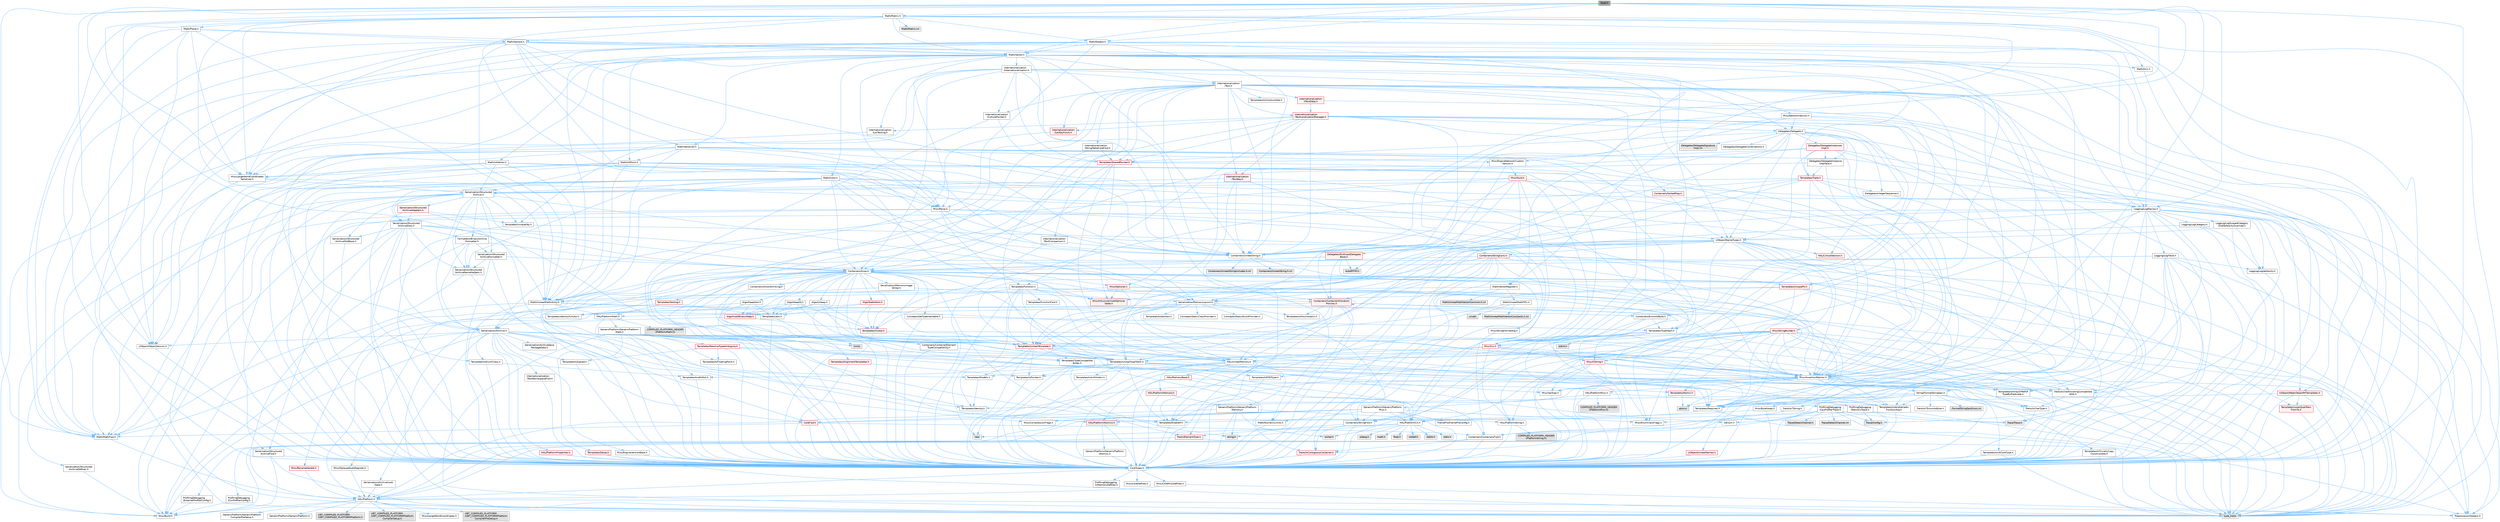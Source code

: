 digraph "Quat.h"
{
 // INTERACTIVE_SVG=YES
 // LATEX_PDF_SIZE
  bgcolor="transparent";
  edge [fontname=Helvetica,fontsize=10,labelfontname=Helvetica,labelfontsize=10];
  node [fontname=Helvetica,fontsize=10,shape=box,height=0.2,width=0.4];
  Node1 [id="Node000001",label="Quat.h",height=0.2,width=0.4,color="gray40", fillcolor="grey60", style="filled", fontcolor="black",tooltip=" "];
  Node1 -> Node2 [id="edge1_Node000001_Node000002",color="steelblue1",style="solid",tooltip=" "];
  Node2 [id="Node000002",label="CoreTypes.h",height=0.2,width=0.4,color="grey40", fillcolor="white", style="filled",URL="$dc/dec/CoreTypes_8h.html",tooltip=" "];
  Node2 -> Node3 [id="edge2_Node000002_Node000003",color="steelblue1",style="solid",tooltip=" "];
  Node3 [id="Node000003",label="HAL/Platform.h",height=0.2,width=0.4,color="grey40", fillcolor="white", style="filled",URL="$d9/dd0/Platform_8h.html",tooltip=" "];
  Node3 -> Node4 [id="edge3_Node000003_Node000004",color="steelblue1",style="solid",tooltip=" "];
  Node4 [id="Node000004",label="Misc/Build.h",height=0.2,width=0.4,color="grey40", fillcolor="white", style="filled",URL="$d3/dbb/Build_8h.html",tooltip=" "];
  Node3 -> Node5 [id="edge4_Node000003_Node000005",color="steelblue1",style="solid",tooltip=" "];
  Node5 [id="Node000005",label="Misc/LargeWorldCoordinates.h",height=0.2,width=0.4,color="grey40", fillcolor="white", style="filled",URL="$d2/dcb/LargeWorldCoordinates_8h.html",tooltip=" "];
  Node3 -> Node6 [id="edge5_Node000003_Node000006",color="steelblue1",style="solid",tooltip=" "];
  Node6 [id="Node000006",label="type_traits",height=0.2,width=0.4,color="grey60", fillcolor="#E0E0E0", style="filled",tooltip=" "];
  Node3 -> Node7 [id="edge6_Node000003_Node000007",color="steelblue1",style="solid",tooltip=" "];
  Node7 [id="Node000007",label="PreprocessorHelpers.h",height=0.2,width=0.4,color="grey40", fillcolor="white", style="filled",URL="$db/ddb/PreprocessorHelpers_8h.html",tooltip=" "];
  Node3 -> Node8 [id="edge7_Node000003_Node000008",color="steelblue1",style="solid",tooltip=" "];
  Node8 [id="Node000008",label="UBT_COMPILED_PLATFORM\l/UBT_COMPILED_PLATFORMPlatform\lCompilerPreSetup.h",height=0.2,width=0.4,color="grey60", fillcolor="#E0E0E0", style="filled",tooltip=" "];
  Node3 -> Node9 [id="edge8_Node000003_Node000009",color="steelblue1",style="solid",tooltip=" "];
  Node9 [id="Node000009",label="GenericPlatform/GenericPlatform\lCompilerPreSetup.h",height=0.2,width=0.4,color="grey40", fillcolor="white", style="filled",URL="$d9/dc8/GenericPlatformCompilerPreSetup_8h.html",tooltip=" "];
  Node3 -> Node10 [id="edge9_Node000003_Node000010",color="steelblue1",style="solid",tooltip=" "];
  Node10 [id="Node000010",label="GenericPlatform/GenericPlatform.h",height=0.2,width=0.4,color="grey40", fillcolor="white", style="filled",URL="$d6/d84/GenericPlatform_8h.html",tooltip=" "];
  Node3 -> Node11 [id="edge10_Node000003_Node000011",color="steelblue1",style="solid",tooltip=" "];
  Node11 [id="Node000011",label="UBT_COMPILED_PLATFORM\l/UBT_COMPILED_PLATFORMPlatform.h",height=0.2,width=0.4,color="grey60", fillcolor="#E0E0E0", style="filled",tooltip=" "];
  Node3 -> Node12 [id="edge11_Node000003_Node000012",color="steelblue1",style="solid",tooltip=" "];
  Node12 [id="Node000012",label="UBT_COMPILED_PLATFORM\l/UBT_COMPILED_PLATFORMPlatform\lCompilerSetup.h",height=0.2,width=0.4,color="grey60", fillcolor="#E0E0E0", style="filled",tooltip=" "];
  Node2 -> Node13 [id="edge12_Node000002_Node000013",color="steelblue1",style="solid",tooltip=" "];
  Node13 [id="Node000013",label="ProfilingDebugging\l/UMemoryDefines.h",height=0.2,width=0.4,color="grey40", fillcolor="white", style="filled",URL="$d2/da2/UMemoryDefines_8h.html",tooltip=" "];
  Node2 -> Node14 [id="edge13_Node000002_Node000014",color="steelblue1",style="solid",tooltip=" "];
  Node14 [id="Node000014",label="Misc/CoreMiscDefines.h",height=0.2,width=0.4,color="grey40", fillcolor="white", style="filled",URL="$da/d38/CoreMiscDefines_8h.html",tooltip=" "];
  Node14 -> Node3 [id="edge14_Node000014_Node000003",color="steelblue1",style="solid",tooltip=" "];
  Node14 -> Node7 [id="edge15_Node000014_Node000007",color="steelblue1",style="solid",tooltip=" "];
  Node2 -> Node15 [id="edge16_Node000002_Node000015",color="steelblue1",style="solid",tooltip=" "];
  Node15 [id="Node000015",label="Misc/CoreDefines.h",height=0.2,width=0.4,color="grey40", fillcolor="white", style="filled",URL="$d3/dd2/CoreDefines_8h.html",tooltip=" "];
  Node1 -> Node16 [id="edge17_Node000001_Node000016",color="steelblue1",style="solid",tooltip=" "];
  Node16 [id="Node000016",label="Misc/AssertionMacros.h",height=0.2,width=0.4,color="grey40", fillcolor="white", style="filled",URL="$d0/dfa/AssertionMacros_8h.html",tooltip=" "];
  Node16 -> Node2 [id="edge18_Node000016_Node000002",color="steelblue1",style="solid",tooltip=" "];
  Node16 -> Node3 [id="edge19_Node000016_Node000003",color="steelblue1",style="solid",tooltip=" "];
  Node16 -> Node17 [id="edge20_Node000016_Node000017",color="steelblue1",style="solid",tooltip=" "];
  Node17 [id="Node000017",label="HAL/PlatformMisc.h",height=0.2,width=0.4,color="grey40", fillcolor="white", style="filled",URL="$d0/df5/PlatformMisc_8h.html",tooltip=" "];
  Node17 -> Node2 [id="edge21_Node000017_Node000002",color="steelblue1",style="solid",tooltip=" "];
  Node17 -> Node18 [id="edge22_Node000017_Node000018",color="steelblue1",style="solid",tooltip=" "];
  Node18 [id="Node000018",label="GenericPlatform/GenericPlatform\lMisc.h",height=0.2,width=0.4,color="grey40", fillcolor="white", style="filled",URL="$db/d9a/GenericPlatformMisc_8h.html",tooltip=" "];
  Node18 -> Node19 [id="edge23_Node000018_Node000019",color="steelblue1",style="solid",tooltip=" "];
  Node19 [id="Node000019",label="Containers/StringFwd.h",height=0.2,width=0.4,color="grey40", fillcolor="white", style="filled",URL="$df/d37/StringFwd_8h.html",tooltip=" "];
  Node19 -> Node2 [id="edge24_Node000019_Node000002",color="steelblue1",style="solid",tooltip=" "];
  Node19 -> Node20 [id="edge25_Node000019_Node000020",color="steelblue1",style="solid",tooltip=" "];
  Node20 [id="Node000020",label="Traits/ElementType.h",height=0.2,width=0.4,color="red", fillcolor="#FFF0F0", style="filled",URL="$d5/d4f/ElementType_8h.html",tooltip=" "];
  Node20 -> Node3 [id="edge26_Node000020_Node000003",color="steelblue1",style="solid",tooltip=" "];
  Node20 -> Node6 [id="edge27_Node000020_Node000006",color="steelblue1",style="solid",tooltip=" "];
  Node19 -> Node22 [id="edge28_Node000019_Node000022",color="steelblue1",style="solid",tooltip=" "];
  Node22 [id="Node000022",label="Traits/IsContiguousContainer.h",height=0.2,width=0.4,color="red", fillcolor="#FFF0F0", style="filled",URL="$d5/d3c/IsContiguousContainer_8h.html",tooltip=" "];
  Node22 -> Node2 [id="edge29_Node000022_Node000002",color="steelblue1",style="solid",tooltip=" "];
  Node18 -> Node24 [id="edge30_Node000018_Node000024",color="steelblue1",style="solid",tooltip=" "];
  Node24 [id="Node000024",label="CoreFwd.h",height=0.2,width=0.4,color="red", fillcolor="#FFF0F0", style="filled",URL="$d1/d1e/CoreFwd_8h.html",tooltip=" "];
  Node24 -> Node2 [id="edge31_Node000024_Node000002",color="steelblue1",style="solid",tooltip=" "];
  Node24 -> Node25 [id="edge32_Node000024_Node000025",color="steelblue1",style="solid",tooltip=" "];
  Node25 [id="Node000025",label="Containers/ContainersFwd.h",height=0.2,width=0.4,color="grey40", fillcolor="white", style="filled",URL="$d4/d0a/ContainersFwd_8h.html",tooltip=" "];
  Node25 -> Node3 [id="edge33_Node000025_Node000003",color="steelblue1",style="solid",tooltip=" "];
  Node25 -> Node2 [id="edge34_Node000025_Node000002",color="steelblue1",style="solid",tooltip=" "];
  Node25 -> Node22 [id="edge35_Node000025_Node000022",color="steelblue1",style="solid",tooltip=" "];
  Node24 -> Node26 [id="edge36_Node000024_Node000026",color="steelblue1",style="solid",tooltip=" "];
  Node26 [id="Node000026",label="Math/MathFwd.h",height=0.2,width=0.4,color="grey40", fillcolor="white", style="filled",URL="$d2/d10/MathFwd_8h.html",tooltip=" "];
  Node26 -> Node3 [id="edge37_Node000026_Node000003",color="steelblue1",style="solid",tooltip=" "];
  Node18 -> Node2 [id="edge38_Node000018_Node000002",color="steelblue1",style="solid",tooltip=" "];
  Node18 -> Node28 [id="edge39_Node000018_Node000028",color="steelblue1",style="solid",tooltip=" "];
  Node28 [id="Node000028",label="FramePro/FrameProConfig.h",height=0.2,width=0.4,color="grey40", fillcolor="white", style="filled",URL="$d7/d90/FrameProConfig_8h.html",tooltip=" "];
  Node18 -> Node29 [id="edge40_Node000018_Node000029",color="steelblue1",style="solid",tooltip=" "];
  Node29 [id="Node000029",label="HAL/PlatformCrt.h",height=0.2,width=0.4,color="grey40", fillcolor="white", style="filled",URL="$d8/d75/PlatformCrt_8h.html",tooltip=" "];
  Node29 -> Node30 [id="edge41_Node000029_Node000030",color="steelblue1",style="solid",tooltip=" "];
  Node30 [id="Node000030",label="new",height=0.2,width=0.4,color="grey60", fillcolor="#E0E0E0", style="filled",tooltip=" "];
  Node29 -> Node31 [id="edge42_Node000029_Node000031",color="steelblue1",style="solid",tooltip=" "];
  Node31 [id="Node000031",label="wchar.h",height=0.2,width=0.4,color="grey60", fillcolor="#E0E0E0", style="filled",tooltip=" "];
  Node29 -> Node32 [id="edge43_Node000029_Node000032",color="steelblue1",style="solid",tooltip=" "];
  Node32 [id="Node000032",label="stddef.h",height=0.2,width=0.4,color="grey60", fillcolor="#E0E0E0", style="filled",tooltip=" "];
  Node29 -> Node33 [id="edge44_Node000029_Node000033",color="steelblue1",style="solid",tooltip=" "];
  Node33 [id="Node000033",label="stdlib.h",height=0.2,width=0.4,color="grey60", fillcolor="#E0E0E0", style="filled",tooltip=" "];
  Node29 -> Node34 [id="edge45_Node000029_Node000034",color="steelblue1",style="solid",tooltip=" "];
  Node34 [id="Node000034",label="stdio.h",height=0.2,width=0.4,color="grey60", fillcolor="#E0E0E0", style="filled",tooltip=" "];
  Node29 -> Node35 [id="edge46_Node000029_Node000035",color="steelblue1",style="solid",tooltip=" "];
  Node35 [id="Node000035",label="stdarg.h",height=0.2,width=0.4,color="grey60", fillcolor="#E0E0E0", style="filled",tooltip=" "];
  Node29 -> Node36 [id="edge47_Node000029_Node000036",color="steelblue1",style="solid",tooltip=" "];
  Node36 [id="Node000036",label="math.h",height=0.2,width=0.4,color="grey60", fillcolor="#E0E0E0", style="filled",tooltip=" "];
  Node29 -> Node37 [id="edge48_Node000029_Node000037",color="steelblue1",style="solid",tooltip=" "];
  Node37 [id="Node000037",label="float.h",height=0.2,width=0.4,color="grey60", fillcolor="#E0E0E0", style="filled",tooltip=" "];
  Node29 -> Node38 [id="edge49_Node000029_Node000038",color="steelblue1",style="solid",tooltip=" "];
  Node38 [id="Node000038",label="string.h",height=0.2,width=0.4,color="grey60", fillcolor="#E0E0E0", style="filled",tooltip=" "];
  Node18 -> Node39 [id="edge50_Node000018_Node000039",color="steelblue1",style="solid",tooltip=" "];
  Node39 [id="Node000039",label="Math/NumericLimits.h",height=0.2,width=0.4,color="grey40", fillcolor="white", style="filled",URL="$df/d1b/NumericLimits_8h.html",tooltip=" "];
  Node39 -> Node2 [id="edge51_Node000039_Node000002",color="steelblue1",style="solid",tooltip=" "];
  Node18 -> Node40 [id="edge52_Node000018_Node000040",color="steelblue1",style="solid",tooltip=" "];
  Node40 [id="Node000040",label="Misc/CompressionFlags.h",height=0.2,width=0.4,color="grey40", fillcolor="white", style="filled",URL="$d9/d76/CompressionFlags_8h.html",tooltip=" "];
  Node18 -> Node41 [id="edge53_Node000018_Node000041",color="steelblue1",style="solid",tooltip=" "];
  Node41 [id="Node000041",label="Misc/EnumClassFlags.h",height=0.2,width=0.4,color="grey40", fillcolor="white", style="filled",URL="$d8/de7/EnumClassFlags_8h.html",tooltip=" "];
  Node18 -> Node42 [id="edge54_Node000018_Node000042",color="steelblue1",style="solid",tooltip=" "];
  Node42 [id="Node000042",label="ProfilingDebugging\l/CsvProfilerConfig.h",height=0.2,width=0.4,color="grey40", fillcolor="white", style="filled",URL="$d3/d88/CsvProfilerConfig_8h.html",tooltip=" "];
  Node42 -> Node4 [id="edge55_Node000042_Node000004",color="steelblue1",style="solid",tooltip=" "];
  Node18 -> Node43 [id="edge56_Node000018_Node000043",color="steelblue1",style="solid",tooltip=" "];
  Node43 [id="Node000043",label="ProfilingDebugging\l/ExternalProfilerConfig.h",height=0.2,width=0.4,color="grey40", fillcolor="white", style="filled",URL="$d3/dbb/ExternalProfilerConfig_8h.html",tooltip=" "];
  Node43 -> Node4 [id="edge57_Node000043_Node000004",color="steelblue1",style="solid",tooltip=" "];
  Node17 -> Node44 [id="edge58_Node000017_Node000044",color="steelblue1",style="solid",tooltip=" "];
  Node44 [id="Node000044",label="COMPILED_PLATFORM_HEADER\l(PlatformMisc.h)",height=0.2,width=0.4,color="grey60", fillcolor="#E0E0E0", style="filled",tooltip=" "];
  Node17 -> Node45 [id="edge59_Node000017_Node000045",color="steelblue1",style="solid",tooltip=" "];
  Node45 [id="Node000045",label="ProfilingDebugging\l/CpuProfilerTrace.h",height=0.2,width=0.4,color="grey40", fillcolor="white", style="filled",URL="$da/dcb/CpuProfilerTrace_8h.html",tooltip=" "];
  Node45 -> Node2 [id="edge60_Node000045_Node000002",color="steelblue1",style="solid",tooltip=" "];
  Node45 -> Node25 [id="edge61_Node000045_Node000025",color="steelblue1",style="solid",tooltip=" "];
  Node45 -> Node46 [id="edge62_Node000045_Node000046",color="steelblue1",style="solid",tooltip=" "];
  Node46 [id="Node000046",label="HAL/PlatformAtomics.h",height=0.2,width=0.4,color="red", fillcolor="#FFF0F0", style="filled",URL="$d3/d36/PlatformAtomics_8h.html",tooltip=" "];
  Node46 -> Node2 [id="edge63_Node000046_Node000002",color="steelblue1",style="solid",tooltip=" "];
  Node46 -> Node47 [id="edge64_Node000046_Node000047",color="steelblue1",style="solid",tooltip=" "];
  Node47 [id="Node000047",label="GenericPlatform/GenericPlatform\lAtomics.h",height=0.2,width=0.4,color="grey40", fillcolor="white", style="filled",URL="$da/d72/GenericPlatformAtomics_8h.html",tooltip=" "];
  Node47 -> Node2 [id="edge65_Node000047_Node000002",color="steelblue1",style="solid",tooltip=" "];
  Node45 -> Node7 [id="edge66_Node000045_Node000007",color="steelblue1",style="solid",tooltip=" "];
  Node45 -> Node4 [id="edge67_Node000045_Node000004",color="steelblue1",style="solid",tooltip=" "];
  Node45 -> Node49 [id="edge68_Node000045_Node000049",color="steelblue1",style="solid",tooltip=" "];
  Node49 [id="Node000049",label="Trace/Config.h",height=0.2,width=0.4,color="grey60", fillcolor="#E0E0E0", style="filled",tooltip=" "];
  Node45 -> Node50 [id="edge69_Node000045_Node000050",color="steelblue1",style="solid",tooltip=" "];
  Node50 [id="Node000050",label="Trace/Detail/Channel.h",height=0.2,width=0.4,color="grey60", fillcolor="#E0E0E0", style="filled",tooltip=" "];
  Node45 -> Node51 [id="edge70_Node000045_Node000051",color="steelblue1",style="solid",tooltip=" "];
  Node51 [id="Node000051",label="Trace/Detail/Channel.inl",height=0.2,width=0.4,color="grey60", fillcolor="#E0E0E0", style="filled",tooltip=" "];
  Node45 -> Node52 [id="edge71_Node000045_Node000052",color="steelblue1",style="solid",tooltip=" "];
  Node52 [id="Node000052",label="Trace/Trace.h",height=0.2,width=0.4,color="grey60", fillcolor="#E0E0E0", style="filled",tooltip=" "];
  Node16 -> Node7 [id="edge72_Node000016_Node000007",color="steelblue1",style="solid",tooltip=" "];
  Node16 -> Node53 [id="edge73_Node000016_Node000053",color="steelblue1",style="solid",tooltip=" "];
  Node53 [id="Node000053",label="Templates/EnableIf.h",height=0.2,width=0.4,color="grey40", fillcolor="white", style="filled",URL="$d7/d60/EnableIf_8h.html",tooltip=" "];
  Node53 -> Node2 [id="edge74_Node000053_Node000002",color="steelblue1",style="solid",tooltip=" "];
  Node16 -> Node54 [id="edge75_Node000016_Node000054",color="steelblue1",style="solid",tooltip=" "];
  Node54 [id="Node000054",label="Templates/IsArrayOrRefOf\lTypeByPredicate.h",height=0.2,width=0.4,color="grey40", fillcolor="white", style="filled",URL="$d6/da1/IsArrayOrRefOfTypeByPredicate_8h.html",tooltip=" "];
  Node54 -> Node2 [id="edge76_Node000054_Node000002",color="steelblue1",style="solid",tooltip=" "];
  Node16 -> Node55 [id="edge77_Node000016_Node000055",color="steelblue1",style="solid",tooltip=" "];
  Node55 [id="Node000055",label="Templates/IsValidVariadic\lFunctionArg.h",height=0.2,width=0.4,color="grey40", fillcolor="white", style="filled",URL="$d0/dc8/IsValidVariadicFunctionArg_8h.html",tooltip=" "];
  Node55 -> Node2 [id="edge78_Node000055_Node000002",color="steelblue1",style="solid",tooltip=" "];
  Node55 -> Node56 [id="edge79_Node000055_Node000056",color="steelblue1",style="solid",tooltip=" "];
  Node56 [id="Node000056",label="IsEnum.h",height=0.2,width=0.4,color="grey40", fillcolor="white", style="filled",URL="$d4/de5/IsEnum_8h.html",tooltip=" "];
  Node55 -> Node6 [id="edge80_Node000055_Node000006",color="steelblue1",style="solid",tooltip=" "];
  Node16 -> Node57 [id="edge81_Node000016_Node000057",color="steelblue1",style="solid",tooltip=" "];
  Node57 [id="Node000057",label="Traits/IsCharEncodingCompatible\lWith.h",height=0.2,width=0.4,color="grey40", fillcolor="white", style="filled",URL="$df/dd1/IsCharEncodingCompatibleWith_8h.html",tooltip=" "];
  Node57 -> Node6 [id="edge82_Node000057_Node000006",color="steelblue1",style="solid",tooltip=" "];
  Node57 -> Node58 [id="edge83_Node000057_Node000058",color="steelblue1",style="solid",tooltip=" "];
  Node58 [id="Node000058",label="Traits/IsCharType.h",height=0.2,width=0.4,color="grey40", fillcolor="white", style="filled",URL="$db/d51/IsCharType_8h.html",tooltip=" "];
  Node58 -> Node2 [id="edge84_Node000058_Node000002",color="steelblue1",style="solid",tooltip=" "];
  Node16 -> Node59 [id="edge85_Node000016_Node000059",color="steelblue1",style="solid",tooltip=" "];
  Node59 [id="Node000059",label="Misc/VarArgs.h",height=0.2,width=0.4,color="grey40", fillcolor="white", style="filled",URL="$d5/d6f/VarArgs_8h.html",tooltip=" "];
  Node59 -> Node2 [id="edge86_Node000059_Node000002",color="steelblue1",style="solid",tooltip=" "];
  Node16 -> Node60 [id="edge87_Node000016_Node000060",color="steelblue1",style="solid",tooltip=" "];
  Node60 [id="Node000060",label="String/FormatStringSan.h",height=0.2,width=0.4,color="grey40", fillcolor="white", style="filled",URL="$d3/d8b/FormatStringSan_8h.html",tooltip=" "];
  Node60 -> Node6 [id="edge88_Node000060_Node000006",color="steelblue1",style="solid",tooltip=" "];
  Node60 -> Node2 [id="edge89_Node000060_Node000002",color="steelblue1",style="solid",tooltip=" "];
  Node60 -> Node61 [id="edge90_Node000060_Node000061",color="steelblue1",style="solid",tooltip=" "];
  Node61 [id="Node000061",label="Templates/Requires.h",height=0.2,width=0.4,color="grey40", fillcolor="white", style="filled",URL="$dc/d96/Requires_8h.html",tooltip=" "];
  Node61 -> Node53 [id="edge91_Node000061_Node000053",color="steelblue1",style="solid",tooltip=" "];
  Node61 -> Node6 [id="edge92_Node000061_Node000006",color="steelblue1",style="solid",tooltip=" "];
  Node60 -> Node62 [id="edge93_Node000060_Node000062",color="steelblue1",style="solid",tooltip=" "];
  Node62 [id="Node000062",label="Templates/Identity.h",height=0.2,width=0.4,color="grey40", fillcolor="white", style="filled",URL="$d0/dd5/Identity_8h.html",tooltip=" "];
  Node60 -> Node55 [id="edge94_Node000060_Node000055",color="steelblue1",style="solid",tooltip=" "];
  Node60 -> Node58 [id="edge95_Node000060_Node000058",color="steelblue1",style="solid",tooltip=" "];
  Node60 -> Node63 [id="edge96_Node000060_Node000063",color="steelblue1",style="solid",tooltip=" "];
  Node63 [id="Node000063",label="Traits/IsTEnumAsByte.h",height=0.2,width=0.4,color="grey40", fillcolor="white", style="filled",URL="$d1/de6/IsTEnumAsByte_8h.html",tooltip=" "];
  Node60 -> Node64 [id="edge97_Node000060_Node000064",color="steelblue1",style="solid",tooltip=" "];
  Node64 [id="Node000064",label="Traits/IsTString.h",height=0.2,width=0.4,color="grey40", fillcolor="white", style="filled",URL="$d0/df8/IsTString_8h.html",tooltip=" "];
  Node64 -> Node25 [id="edge98_Node000064_Node000025",color="steelblue1",style="solid",tooltip=" "];
  Node60 -> Node25 [id="edge99_Node000060_Node000025",color="steelblue1",style="solid",tooltip=" "];
  Node60 -> Node65 [id="edge100_Node000060_Node000065",color="steelblue1",style="solid",tooltip=" "];
  Node65 [id="Node000065",label="FormatStringSanErrors.inl",height=0.2,width=0.4,color="grey60", fillcolor="#E0E0E0", style="filled",tooltip=" "];
  Node16 -> Node66 [id="edge101_Node000016_Node000066",color="steelblue1",style="solid",tooltip=" "];
  Node66 [id="Node000066",label="atomic",height=0.2,width=0.4,color="grey60", fillcolor="#E0E0E0", style="filled",tooltip=" "];
  Node1 -> Node67 [id="edge102_Node000001_Node000067",color="steelblue1",style="solid",tooltip=" "];
  Node67 [id="Node000067",label="Math/UnrealMathUtility.h",height=0.2,width=0.4,color="grey40", fillcolor="white", style="filled",URL="$db/db8/UnrealMathUtility_8h.html",tooltip=" "];
  Node67 -> Node2 [id="edge103_Node000067_Node000002",color="steelblue1",style="solid",tooltip=" "];
  Node67 -> Node16 [id="edge104_Node000067_Node000016",color="steelblue1",style="solid",tooltip=" "];
  Node67 -> Node68 [id="edge105_Node000067_Node000068",color="steelblue1",style="solid",tooltip=" "];
  Node68 [id="Node000068",label="HAL/PlatformMath.h",height=0.2,width=0.4,color="grey40", fillcolor="white", style="filled",URL="$dc/d53/PlatformMath_8h.html",tooltip=" "];
  Node68 -> Node2 [id="edge106_Node000068_Node000002",color="steelblue1",style="solid",tooltip=" "];
  Node68 -> Node69 [id="edge107_Node000068_Node000069",color="steelblue1",style="solid",tooltip=" "];
  Node69 [id="Node000069",label="GenericPlatform/GenericPlatform\lMath.h",height=0.2,width=0.4,color="grey40", fillcolor="white", style="filled",URL="$d5/d79/GenericPlatformMath_8h.html",tooltip=" "];
  Node69 -> Node2 [id="edge108_Node000069_Node000002",color="steelblue1",style="solid",tooltip=" "];
  Node69 -> Node25 [id="edge109_Node000069_Node000025",color="steelblue1",style="solid",tooltip=" "];
  Node69 -> Node29 [id="edge110_Node000069_Node000029",color="steelblue1",style="solid",tooltip=" "];
  Node69 -> Node70 [id="edge111_Node000069_Node000070",color="steelblue1",style="solid",tooltip=" "];
  Node70 [id="Node000070",label="Templates/AndOrNot.h",height=0.2,width=0.4,color="grey40", fillcolor="white", style="filled",URL="$db/d0a/AndOrNot_8h.html",tooltip=" "];
  Node70 -> Node2 [id="edge112_Node000070_Node000002",color="steelblue1",style="solid",tooltip=" "];
  Node69 -> Node71 [id="edge113_Node000069_Node000071",color="steelblue1",style="solid",tooltip=" "];
  Node71 [id="Node000071",label="Templates/Decay.h",height=0.2,width=0.4,color="red", fillcolor="#FFF0F0", style="filled",URL="$dd/d0f/Decay_8h.html",tooltip=" "];
  Node71 -> Node2 [id="edge114_Node000071_Node000002",color="steelblue1",style="solid",tooltip=" "];
  Node71 -> Node6 [id="edge115_Node000071_Node000006",color="steelblue1",style="solid",tooltip=" "];
  Node69 -> Node73 [id="edge116_Node000069_Node000073",color="steelblue1",style="solid",tooltip=" "];
  Node73 [id="Node000073",label="Templates/IsFloatingPoint.h",height=0.2,width=0.4,color="grey40", fillcolor="white", style="filled",URL="$d3/d11/IsFloatingPoint_8h.html",tooltip=" "];
  Node73 -> Node2 [id="edge117_Node000073_Node000002",color="steelblue1",style="solid",tooltip=" "];
  Node69 -> Node74 [id="edge118_Node000069_Node000074",color="steelblue1",style="solid",tooltip=" "];
  Node74 [id="Node000074",label="Templates/UnrealTypeTraits.h",height=0.2,width=0.4,color="grey40", fillcolor="white", style="filled",URL="$d2/d2d/UnrealTypeTraits_8h.html",tooltip=" "];
  Node74 -> Node2 [id="edge119_Node000074_Node000002",color="steelblue1",style="solid",tooltip=" "];
  Node74 -> Node75 [id="edge120_Node000074_Node000075",color="steelblue1",style="solid",tooltip=" "];
  Node75 [id="Node000075",label="Templates/IsPointer.h",height=0.2,width=0.4,color="grey40", fillcolor="white", style="filled",URL="$d7/d05/IsPointer_8h.html",tooltip=" "];
  Node75 -> Node2 [id="edge121_Node000075_Node000002",color="steelblue1",style="solid",tooltip=" "];
  Node74 -> Node16 [id="edge122_Node000074_Node000016",color="steelblue1",style="solid",tooltip=" "];
  Node74 -> Node70 [id="edge123_Node000074_Node000070",color="steelblue1",style="solid",tooltip=" "];
  Node74 -> Node53 [id="edge124_Node000074_Node000053",color="steelblue1",style="solid",tooltip=" "];
  Node74 -> Node76 [id="edge125_Node000074_Node000076",color="steelblue1",style="solid",tooltip=" "];
  Node76 [id="Node000076",label="Templates/IsArithmetic.h",height=0.2,width=0.4,color="grey40", fillcolor="white", style="filled",URL="$d2/d5d/IsArithmetic_8h.html",tooltip=" "];
  Node76 -> Node2 [id="edge126_Node000076_Node000002",color="steelblue1",style="solid",tooltip=" "];
  Node74 -> Node56 [id="edge127_Node000074_Node000056",color="steelblue1",style="solid",tooltip=" "];
  Node74 -> Node77 [id="edge128_Node000074_Node000077",color="steelblue1",style="solid",tooltip=" "];
  Node77 [id="Node000077",label="Templates/Models.h",height=0.2,width=0.4,color="grey40", fillcolor="white", style="filled",URL="$d3/d0c/Models_8h.html",tooltip=" "];
  Node77 -> Node62 [id="edge129_Node000077_Node000062",color="steelblue1",style="solid",tooltip=" "];
  Node74 -> Node78 [id="edge130_Node000074_Node000078",color="steelblue1",style="solid",tooltip=" "];
  Node78 [id="Node000078",label="Templates/IsPODType.h",height=0.2,width=0.4,color="grey40", fillcolor="white", style="filled",URL="$d7/db1/IsPODType_8h.html",tooltip=" "];
  Node78 -> Node2 [id="edge131_Node000078_Node000002",color="steelblue1",style="solid",tooltip=" "];
  Node74 -> Node79 [id="edge132_Node000074_Node000079",color="steelblue1",style="solid",tooltip=" "];
  Node79 [id="Node000079",label="Templates/IsUECoreType.h",height=0.2,width=0.4,color="grey40", fillcolor="white", style="filled",URL="$d1/db8/IsUECoreType_8h.html",tooltip=" "];
  Node79 -> Node2 [id="edge133_Node000079_Node000002",color="steelblue1",style="solid",tooltip=" "];
  Node79 -> Node6 [id="edge134_Node000079_Node000006",color="steelblue1",style="solid",tooltip=" "];
  Node74 -> Node80 [id="edge135_Node000074_Node000080",color="steelblue1",style="solid",tooltip=" "];
  Node80 [id="Node000080",label="Templates/IsTriviallyCopy\lConstructible.h",height=0.2,width=0.4,color="grey40", fillcolor="white", style="filled",URL="$d3/d78/IsTriviallyCopyConstructible_8h.html",tooltip=" "];
  Node80 -> Node2 [id="edge136_Node000080_Node000002",color="steelblue1",style="solid",tooltip=" "];
  Node80 -> Node6 [id="edge137_Node000080_Node000006",color="steelblue1",style="solid",tooltip=" "];
  Node69 -> Node61 [id="edge138_Node000069_Node000061",color="steelblue1",style="solid",tooltip=" "];
  Node69 -> Node81 [id="edge139_Node000069_Node000081",color="steelblue1",style="solid",tooltip=" "];
  Node81 [id="Node000081",label="Templates/ResolveTypeAmbiguity.h",height=0.2,width=0.4,color="red", fillcolor="#FFF0F0", style="filled",URL="$df/d1f/ResolveTypeAmbiguity_8h.html",tooltip=" "];
  Node81 -> Node2 [id="edge140_Node000081_Node000002",color="steelblue1",style="solid",tooltip=" "];
  Node81 -> Node73 [id="edge141_Node000081_Node000073",color="steelblue1",style="solid",tooltip=" "];
  Node81 -> Node74 [id="edge142_Node000081_Node000074",color="steelblue1",style="solid",tooltip=" "];
  Node81 -> Node82 [id="edge143_Node000081_Node000082",color="steelblue1",style="solid",tooltip=" "];
  Node82 [id="Node000082",label="Templates/IsSigned.h",height=0.2,width=0.4,color="grey40", fillcolor="white", style="filled",URL="$d8/dd8/IsSigned_8h.html",tooltip=" "];
  Node82 -> Node2 [id="edge144_Node000082_Node000002",color="steelblue1",style="solid",tooltip=" "];
  Node81 -> Node61 [id="edge145_Node000081_Node000061",color="steelblue1",style="solid",tooltip=" "];
  Node69 -> Node84 [id="edge146_Node000069_Node000084",color="steelblue1",style="solid",tooltip=" "];
  Node84 [id="Node000084",label="Templates/TypeCompatible\lBytes.h",height=0.2,width=0.4,color="grey40", fillcolor="white", style="filled",URL="$df/d0a/TypeCompatibleBytes_8h.html",tooltip=" "];
  Node84 -> Node2 [id="edge147_Node000084_Node000002",color="steelblue1",style="solid",tooltip=" "];
  Node84 -> Node38 [id="edge148_Node000084_Node000038",color="steelblue1",style="solid",tooltip=" "];
  Node84 -> Node30 [id="edge149_Node000084_Node000030",color="steelblue1",style="solid",tooltip=" "];
  Node84 -> Node6 [id="edge150_Node000084_Node000006",color="steelblue1",style="solid",tooltip=" "];
  Node69 -> Node85 [id="edge151_Node000069_Node000085",color="steelblue1",style="solid",tooltip=" "];
  Node85 [id="Node000085",label="limits",height=0.2,width=0.4,color="grey60", fillcolor="#E0E0E0", style="filled",tooltip=" "];
  Node69 -> Node6 [id="edge152_Node000069_Node000006",color="steelblue1",style="solid",tooltip=" "];
  Node68 -> Node86 [id="edge153_Node000068_Node000086",color="steelblue1",style="solid",tooltip=" "];
  Node86 [id="Node000086",label="COMPILED_PLATFORM_HEADER\l(PlatformMath.h)",height=0.2,width=0.4,color="grey60", fillcolor="#E0E0E0", style="filled",tooltip=" "];
  Node67 -> Node26 [id="edge154_Node000067_Node000026",color="steelblue1",style="solid",tooltip=" "];
  Node67 -> Node62 [id="edge155_Node000067_Node000062",color="steelblue1",style="solid",tooltip=" "];
  Node67 -> Node61 [id="edge156_Node000067_Node000061",color="steelblue1",style="solid",tooltip=" "];
  Node1 -> Node87 [id="edge157_Node000001_Node000087",color="steelblue1",style="solid",tooltip=" "];
  Node87 [id="Node000087",label="Containers/UnrealString.h",height=0.2,width=0.4,color="grey40", fillcolor="white", style="filled",URL="$d5/dba/UnrealString_8h.html",tooltip=" "];
  Node87 -> Node88 [id="edge158_Node000087_Node000088",color="steelblue1",style="solid",tooltip=" "];
  Node88 [id="Node000088",label="Containers/UnrealStringIncludes.h.inl",height=0.2,width=0.4,color="grey60", fillcolor="#E0E0E0", style="filled",tooltip=" "];
  Node87 -> Node89 [id="edge159_Node000087_Node000089",color="steelblue1",style="solid",tooltip=" "];
  Node89 [id="Node000089",label="Containers/UnrealString.h.inl",height=0.2,width=0.4,color="grey60", fillcolor="#E0E0E0", style="filled",tooltip=" "];
  Node87 -> Node90 [id="edge160_Node000087_Node000090",color="steelblue1",style="solid",tooltip=" "];
  Node90 [id="Node000090",label="Misc/StringFormatArg.h",height=0.2,width=0.4,color="grey40", fillcolor="white", style="filled",URL="$d2/d16/StringFormatArg_8h.html",tooltip=" "];
  Node90 -> Node25 [id="edge161_Node000090_Node000025",color="steelblue1",style="solid",tooltip=" "];
  Node1 -> Node91 [id="edge162_Node000001_Node000091",color="steelblue1",style="solid",tooltip=" "];
  Node91 [id="Node000091",label="Logging/LogMacros.h",height=0.2,width=0.4,color="grey40", fillcolor="white", style="filled",URL="$d0/d16/LogMacros_8h.html",tooltip=" "];
  Node91 -> Node87 [id="edge163_Node000091_Node000087",color="steelblue1",style="solid",tooltip=" "];
  Node91 -> Node2 [id="edge164_Node000091_Node000002",color="steelblue1",style="solid",tooltip=" "];
  Node91 -> Node7 [id="edge165_Node000091_Node000007",color="steelblue1",style="solid",tooltip=" "];
  Node91 -> Node92 [id="edge166_Node000091_Node000092",color="steelblue1",style="solid",tooltip=" "];
  Node92 [id="Node000092",label="Logging/LogCategory.h",height=0.2,width=0.4,color="grey40", fillcolor="white", style="filled",URL="$d9/d36/LogCategory_8h.html",tooltip=" "];
  Node92 -> Node2 [id="edge167_Node000092_Node000002",color="steelblue1",style="solid",tooltip=" "];
  Node92 -> Node93 [id="edge168_Node000092_Node000093",color="steelblue1",style="solid",tooltip=" "];
  Node93 [id="Node000093",label="Logging/LogVerbosity.h",height=0.2,width=0.4,color="grey40", fillcolor="white", style="filled",URL="$d2/d8f/LogVerbosity_8h.html",tooltip=" "];
  Node93 -> Node2 [id="edge169_Node000093_Node000002",color="steelblue1",style="solid",tooltip=" "];
  Node92 -> Node94 [id="edge170_Node000092_Node000094",color="steelblue1",style="solid",tooltip=" "];
  Node94 [id="Node000094",label="UObject/NameTypes.h",height=0.2,width=0.4,color="grey40", fillcolor="white", style="filled",URL="$d6/d35/NameTypes_8h.html",tooltip=" "];
  Node94 -> Node2 [id="edge171_Node000094_Node000002",color="steelblue1",style="solid",tooltip=" "];
  Node94 -> Node16 [id="edge172_Node000094_Node000016",color="steelblue1",style="solid",tooltip=" "];
  Node94 -> Node95 [id="edge173_Node000094_Node000095",color="steelblue1",style="solid",tooltip=" "];
  Node95 [id="Node000095",label="HAL/UnrealMemory.h",height=0.2,width=0.4,color="grey40", fillcolor="white", style="filled",URL="$d9/d96/UnrealMemory_8h.html",tooltip=" "];
  Node95 -> Node2 [id="edge174_Node000095_Node000002",color="steelblue1",style="solid",tooltip=" "];
  Node95 -> Node96 [id="edge175_Node000095_Node000096",color="steelblue1",style="solid",tooltip=" "];
  Node96 [id="Node000096",label="GenericPlatform/GenericPlatform\lMemory.h",height=0.2,width=0.4,color="grey40", fillcolor="white", style="filled",URL="$dd/d22/GenericPlatformMemory_8h.html",tooltip=" "];
  Node96 -> Node24 [id="edge176_Node000096_Node000024",color="steelblue1",style="solid",tooltip=" "];
  Node96 -> Node2 [id="edge177_Node000096_Node000002",color="steelblue1",style="solid",tooltip=" "];
  Node96 -> Node97 [id="edge178_Node000096_Node000097",color="steelblue1",style="solid",tooltip=" "];
  Node97 [id="Node000097",label="HAL/PlatformString.h",height=0.2,width=0.4,color="grey40", fillcolor="white", style="filled",URL="$db/db5/PlatformString_8h.html",tooltip=" "];
  Node97 -> Node2 [id="edge179_Node000097_Node000002",color="steelblue1",style="solid",tooltip=" "];
  Node97 -> Node98 [id="edge180_Node000097_Node000098",color="steelblue1",style="solid",tooltip=" "];
  Node98 [id="Node000098",label="COMPILED_PLATFORM_HEADER\l(PlatformString.h)",height=0.2,width=0.4,color="grey60", fillcolor="#E0E0E0", style="filled",tooltip=" "];
  Node96 -> Node38 [id="edge181_Node000096_Node000038",color="steelblue1",style="solid",tooltip=" "];
  Node96 -> Node31 [id="edge182_Node000096_Node000031",color="steelblue1",style="solid",tooltip=" "];
  Node95 -> Node99 [id="edge183_Node000095_Node000099",color="steelblue1",style="solid",tooltip=" "];
  Node99 [id="Node000099",label="HAL/MemoryBase.h",height=0.2,width=0.4,color="red", fillcolor="#FFF0F0", style="filled",URL="$d6/d9f/MemoryBase_8h.html",tooltip=" "];
  Node99 -> Node2 [id="edge184_Node000099_Node000002",color="steelblue1",style="solid",tooltip=" "];
  Node99 -> Node46 [id="edge185_Node000099_Node000046",color="steelblue1",style="solid",tooltip=" "];
  Node99 -> Node29 [id="edge186_Node000099_Node000029",color="steelblue1",style="solid",tooltip=" "];
  Node99 -> Node102 [id="edge187_Node000099_Node000102",color="steelblue1",style="solid",tooltip=" "];
  Node102 [id="Node000102",label="Templates/Atomic.h",height=0.2,width=0.4,color="red", fillcolor="#FFF0F0", style="filled",URL="$d3/d91/Atomic_8h.html",tooltip=" "];
  Node102 -> Node66 [id="edge188_Node000102_Node000066",color="steelblue1",style="solid",tooltip=" "];
  Node95 -> Node108 [id="edge189_Node000095_Node000108",color="steelblue1",style="solid",tooltip=" "];
  Node108 [id="Node000108",label="HAL/PlatformMemory.h",height=0.2,width=0.4,color="red", fillcolor="#FFF0F0", style="filled",URL="$de/d68/PlatformMemory_8h.html",tooltip=" "];
  Node108 -> Node2 [id="edge190_Node000108_Node000002",color="steelblue1",style="solid",tooltip=" "];
  Node108 -> Node96 [id="edge191_Node000108_Node000096",color="steelblue1",style="solid",tooltip=" "];
  Node95 -> Node110 [id="edge192_Node000095_Node000110",color="steelblue1",style="solid",tooltip=" "];
  Node110 [id="Node000110",label="ProfilingDebugging\l/MemoryTrace.h",height=0.2,width=0.4,color="grey40", fillcolor="white", style="filled",URL="$da/dd7/MemoryTrace_8h.html",tooltip=" "];
  Node110 -> Node3 [id="edge193_Node000110_Node000003",color="steelblue1",style="solid",tooltip=" "];
  Node110 -> Node41 [id="edge194_Node000110_Node000041",color="steelblue1",style="solid",tooltip=" "];
  Node110 -> Node49 [id="edge195_Node000110_Node000049",color="steelblue1",style="solid",tooltip=" "];
  Node110 -> Node52 [id="edge196_Node000110_Node000052",color="steelblue1",style="solid",tooltip=" "];
  Node95 -> Node75 [id="edge197_Node000095_Node000075",color="steelblue1",style="solid",tooltip=" "];
  Node94 -> Node74 [id="edge198_Node000094_Node000074",color="steelblue1",style="solid",tooltip=" "];
  Node94 -> Node111 [id="edge199_Node000094_Node000111",color="steelblue1",style="solid",tooltip=" "];
  Node111 [id="Node000111",label="Templates/UnrealTemplate.h",height=0.2,width=0.4,color="red", fillcolor="#FFF0F0", style="filled",URL="$d4/d24/UnrealTemplate_8h.html",tooltip=" "];
  Node111 -> Node2 [id="edge200_Node000111_Node000002",color="steelblue1",style="solid",tooltip=" "];
  Node111 -> Node75 [id="edge201_Node000111_Node000075",color="steelblue1",style="solid",tooltip=" "];
  Node111 -> Node95 [id="edge202_Node000111_Node000095",color="steelblue1",style="solid",tooltip=" "];
  Node111 -> Node74 [id="edge203_Node000111_Node000074",color="steelblue1",style="solid",tooltip=" "];
  Node111 -> Node61 [id="edge204_Node000111_Node000061",color="steelblue1",style="solid",tooltip=" "];
  Node111 -> Node84 [id="edge205_Node000111_Node000084",color="steelblue1",style="solid",tooltip=" "];
  Node111 -> Node62 [id="edge206_Node000111_Node000062",color="steelblue1",style="solid",tooltip=" "];
  Node111 -> Node22 [id="edge207_Node000111_Node000022",color="steelblue1",style="solid",tooltip=" "];
  Node111 -> Node6 [id="edge208_Node000111_Node000006",color="steelblue1",style="solid",tooltip=" "];
  Node94 -> Node87 [id="edge209_Node000094_Node000087",color="steelblue1",style="solid",tooltip=" "];
  Node94 -> Node115 [id="edge210_Node000094_Node000115",color="steelblue1",style="solid",tooltip=" "];
  Node115 [id="Node000115",label="HAL/CriticalSection.h",height=0.2,width=0.4,color="red", fillcolor="#FFF0F0", style="filled",URL="$d6/d90/CriticalSection_8h.html",tooltip=" "];
  Node94 -> Node118 [id="edge211_Node000094_Node000118",color="steelblue1",style="solid",tooltip=" "];
  Node118 [id="Node000118",label="Containers/StringConv.h",height=0.2,width=0.4,color="red", fillcolor="#FFF0F0", style="filled",URL="$d3/ddf/StringConv_8h.html",tooltip=" "];
  Node118 -> Node2 [id="edge212_Node000118_Node000002",color="steelblue1",style="solid",tooltip=" "];
  Node118 -> Node16 [id="edge213_Node000118_Node000016",color="steelblue1",style="solid",tooltip=" "];
  Node118 -> Node119 [id="edge214_Node000118_Node000119",color="steelblue1",style="solid",tooltip=" "];
  Node119 [id="Node000119",label="Containers/ContainerAllocation\lPolicies.h",height=0.2,width=0.4,color="red", fillcolor="#FFF0F0", style="filled",URL="$d7/dff/ContainerAllocationPolicies_8h.html",tooltip=" "];
  Node119 -> Node2 [id="edge215_Node000119_Node000002",color="steelblue1",style="solid",tooltip=" "];
  Node119 -> Node119 [id="edge216_Node000119_Node000119",color="steelblue1",style="solid",tooltip=" "];
  Node119 -> Node68 [id="edge217_Node000119_Node000068",color="steelblue1",style="solid",tooltip=" "];
  Node119 -> Node95 [id="edge218_Node000119_Node000095",color="steelblue1",style="solid",tooltip=" "];
  Node119 -> Node39 [id="edge219_Node000119_Node000039",color="steelblue1",style="solid",tooltip=" "];
  Node119 -> Node16 [id="edge220_Node000119_Node000016",color="steelblue1",style="solid",tooltip=" "];
  Node119 -> Node121 [id="edge221_Node000119_Node000121",color="steelblue1",style="solid",tooltip=" "];
  Node121 [id="Node000121",label="Templates/IsPolymorphic.h",height=0.2,width=0.4,color="grey40", fillcolor="white", style="filled",URL="$dc/d20/IsPolymorphic_8h.html",tooltip=" "];
  Node119 -> Node84 [id="edge222_Node000119_Node000084",color="steelblue1",style="solid",tooltip=" "];
  Node119 -> Node6 [id="edge223_Node000119_Node000006",color="steelblue1",style="solid",tooltip=" "];
  Node118 -> Node123 [id="edge224_Node000118_Node000123",color="steelblue1",style="solid",tooltip=" "];
  Node123 [id="Node000123",label="Containers/Array.h",height=0.2,width=0.4,color="grey40", fillcolor="white", style="filled",URL="$df/dd0/Array_8h.html",tooltip=" "];
  Node123 -> Node2 [id="edge225_Node000123_Node000002",color="steelblue1",style="solid",tooltip=" "];
  Node123 -> Node16 [id="edge226_Node000123_Node000016",color="steelblue1",style="solid",tooltip=" "];
  Node123 -> Node124 [id="edge227_Node000123_Node000124",color="steelblue1",style="solid",tooltip=" "];
  Node124 [id="Node000124",label="Misc/IntrusiveUnsetOptional\lState.h",height=0.2,width=0.4,color="red", fillcolor="#FFF0F0", style="filled",URL="$d2/d0a/IntrusiveUnsetOptionalState_8h.html",tooltip=" "];
  Node123 -> Node126 [id="edge228_Node000123_Node000126",color="steelblue1",style="solid",tooltip=" "];
  Node126 [id="Node000126",label="Misc/ReverseIterate.h",height=0.2,width=0.4,color="red", fillcolor="#FFF0F0", style="filled",URL="$db/de3/ReverseIterate_8h.html",tooltip=" "];
  Node126 -> Node3 [id="edge229_Node000126_Node000003",color="steelblue1",style="solid",tooltip=" "];
  Node123 -> Node95 [id="edge230_Node000123_Node000095",color="steelblue1",style="solid",tooltip=" "];
  Node123 -> Node74 [id="edge231_Node000123_Node000074",color="steelblue1",style="solid",tooltip=" "];
  Node123 -> Node111 [id="edge232_Node000123_Node000111",color="steelblue1",style="solid",tooltip=" "];
  Node123 -> Node128 [id="edge233_Node000123_Node000128",color="steelblue1",style="solid",tooltip=" "];
  Node128 [id="Node000128",label="Containers/AllowShrinking.h",height=0.2,width=0.4,color="grey40", fillcolor="white", style="filled",URL="$d7/d1a/AllowShrinking_8h.html",tooltip=" "];
  Node128 -> Node2 [id="edge234_Node000128_Node000002",color="steelblue1",style="solid",tooltip=" "];
  Node123 -> Node119 [id="edge235_Node000123_Node000119",color="steelblue1",style="solid",tooltip=" "];
  Node123 -> Node129 [id="edge236_Node000123_Node000129",color="steelblue1",style="solid",tooltip=" "];
  Node129 [id="Node000129",label="Containers/ContainerElement\lTypeCompatibility.h",height=0.2,width=0.4,color="grey40", fillcolor="white", style="filled",URL="$df/ddf/ContainerElementTypeCompatibility_8h.html",tooltip=" "];
  Node129 -> Node2 [id="edge237_Node000129_Node000002",color="steelblue1",style="solid",tooltip=" "];
  Node129 -> Node74 [id="edge238_Node000129_Node000074",color="steelblue1",style="solid",tooltip=" "];
  Node123 -> Node130 [id="edge239_Node000123_Node000130",color="steelblue1",style="solid",tooltip=" "];
  Node130 [id="Node000130",label="Serialization/Archive.h",height=0.2,width=0.4,color="grey40", fillcolor="white", style="filled",URL="$d7/d3b/Archive_8h.html",tooltip=" "];
  Node130 -> Node24 [id="edge240_Node000130_Node000024",color="steelblue1",style="solid",tooltip=" "];
  Node130 -> Node2 [id="edge241_Node000130_Node000002",color="steelblue1",style="solid",tooltip=" "];
  Node130 -> Node131 [id="edge242_Node000130_Node000131",color="steelblue1",style="solid",tooltip=" "];
  Node131 [id="Node000131",label="HAL/PlatformProperties.h",height=0.2,width=0.4,color="red", fillcolor="#FFF0F0", style="filled",URL="$d9/db0/PlatformProperties_8h.html",tooltip=" "];
  Node131 -> Node2 [id="edge243_Node000131_Node000002",color="steelblue1",style="solid",tooltip=" "];
  Node130 -> Node134 [id="edge244_Node000130_Node000134",color="steelblue1",style="solid",tooltip=" "];
  Node134 [id="Node000134",label="Internationalization\l/TextNamespaceFwd.h",height=0.2,width=0.4,color="grey40", fillcolor="white", style="filled",URL="$d8/d97/TextNamespaceFwd_8h.html",tooltip=" "];
  Node134 -> Node2 [id="edge245_Node000134_Node000002",color="steelblue1",style="solid",tooltip=" "];
  Node130 -> Node26 [id="edge246_Node000130_Node000026",color="steelblue1",style="solid",tooltip=" "];
  Node130 -> Node16 [id="edge247_Node000130_Node000016",color="steelblue1",style="solid",tooltip=" "];
  Node130 -> Node4 [id="edge248_Node000130_Node000004",color="steelblue1",style="solid",tooltip=" "];
  Node130 -> Node40 [id="edge249_Node000130_Node000040",color="steelblue1",style="solid",tooltip=" "];
  Node130 -> Node135 [id="edge250_Node000130_Node000135",color="steelblue1",style="solid",tooltip=" "];
  Node135 [id="Node000135",label="Misc/EngineVersionBase.h",height=0.2,width=0.4,color="grey40", fillcolor="white", style="filled",URL="$d5/d2b/EngineVersionBase_8h.html",tooltip=" "];
  Node135 -> Node2 [id="edge251_Node000135_Node000002",color="steelblue1",style="solid",tooltip=" "];
  Node130 -> Node59 [id="edge252_Node000130_Node000059",color="steelblue1",style="solid",tooltip=" "];
  Node130 -> Node136 [id="edge253_Node000130_Node000136",color="steelblue1",style="solid",tooltip=" "];
  Node136 [id="Node000136",label="Serialization/ArchiveCook\lData.h",height=0.2,width=0.4,color="grey40", fillcolor="white", style="filled",URL="$dc/db6/ArchiveCookData_8h.html",tooltip=" "];
  Node136 -> Node3 [id="edge254_Node000136_Node000003",color="steelblue1",style="solid",tooltip=" "];
  Node130 -> Node137 [id="edge255_Node000130_Node000137",color="steelblue1",style="solid",tooltip=" "];
  Node137 [id="Node000137",label="Serialization/ArchiveSave\lPackageData.h",height=0.2,width=0.4,color="grey40", fillcolor="white", style="filled",URL="$d1/d37/ArchiveSavePackageData_8h.html",tooltip=" "];
  Node130 -> Node53 [id="edge256_Node000130_Node000053",color="steelblue1",style="solid",tooltip=" "];
  Node130 -> Node54 [id="edge257_Node000130_Node000054",color="steelblue1",style="solid",tooltip=" "];
  Node130 -> Node138 [id="edge258_Node000130_Node000138",color="steelblue1",style="solid",tooltip=" "];
  Node138 [id="Node000138",label="Templates/IsEnumClass.h",height=0.2,width=0.4,color="grey40", fillcolor="white", style="filled",URL="$d7/d15/IsEnumClass_8h.html",tooltip=" "];
  Node138 -> Node2 [id="edge259_Node000138_Node000002",color="steelblue1",style="solid",tooltip=" "];
  Node138 -> Node70 [id="edge260_Node000138_Node000070",color="steelblue1",style="solid",tooltip=" "];
  Node130 -> Node82 [id="edge261_Node000130_Node000082",color="steelblue1",style="solid",tooltip=" "];
  Node130 -> Node55 [id="edge262_Node000130_Node000055",color="steelblue1",style="solid",tooltip=" "];
  Node130 -> Node111 [id="edge263_Node000130_Node000111",color="steelblue1",style="solid",tooltip=" "];
  Node130 -> Node57 [id="edge264_Node000130_Node000057",color="steelblue1",style="solid",tooltip=" "];
  Node130 -> Node139 [id="edge265_Node000130_Node000139",color="steelblue1",style="solid",tooltip=" "];
  Node139 [id="Node000139",label="UObject/ObjectVersion.h",height=0.2,width=0.4,color="grey40", fillcolor="white", style="filled",URL="$da/d63/ObjectVersion_8h.html",tooltip=" "];
  Node139 -> Node2 [id="edge266_Node000139_Node000002",color="steelblue1",style="solid",tooltip=" "];
  Node123 -> Node140 [id="edge267_Node000123_Node000140",color="steelblue1",style="solid",tooltip=" "];
  Node140 [id="Node000140",label="Serialization/MemoryImage\lWriter.h",height=0.2,width=0.4,color="grey40", fillcolor="white", style="filled",URL="$d0/d08/MemoryImageWriter_8h.html",tooltip=" "];
  Node140 -> Node2 [id="edge268_Node000140_Node000002",color="steelblue1",style="solid",tooltip=" "];
  Node140 -> Node141 [id="edge269_Node000140_Node000141",color="steelblue1",style="solid",tooltip=" "];
  Node141 [id="Node000141",label="Serialization/MemoryLayout.h",height=0.2,width=0.4,color="grey40", fillcolor="white", style="filled",URL="$d7/d66/MemoryLayout_8h.html",tooltip=" "];
  Node141 -> Node142 [id="edge270_Node000141_Node000142",color="steelblue1",style="solid",tooltip=" "];
  Node142 [id="Node000142",label="Concepts/StaticClassProvider.h",height=0.2,width=0.4,color="grey40", fillcolor="white", style="filled",URL="$dd/d83/StaticClassProvider_8h.html",tooltip=" "];
  Node141 -> Node143 [id="edge271_Node000141_Node000143",color="steelblue1",style="solid",tooltip=" "];
  Node143 [id="Node000143",label="Concepts/StaticStructProvider.h",height=0.2,width=0.4,color="grey40", fillcolor="white", style="filled",URL="$d5/d77/StaticStructProvider_8h.html",tooltip=" "];
  Node141 -> Node144 [id="edge272_Node000141_Node000144",color="steelblue1",style="solid",tooltip=" "];
  Node144 [id="Node000144",label="Containers/EnumAsByte.h",height=0.2,width=0.4,color="grey40", fillcolor="white", style="filled",URL="$d6/d9a/EnumAsByte_8h.html",tooltip=" "];
  Node144 -> Node2 [id="edge273_Node000144_Node000002",color="steelblue1",style="solid",tooltip=" "];
  Node144 -> Node78 [id="edge274_Node000144_Node000078",color="steelblue1",style="solid",tooltip=" "];
  Node144 -> Node145 [id="edge275_Node000144_Node000145",color="steelblue1",style="solid",tooltip=" "];
  Node145 [id="Node000145",label="Templates/TypeHash.h",height=0.2,width=0.4,color="grey40", fillcolor="white", style="filled",URL="$d1/d62/TypeHash_8h.html",tooltip=" "];
  Node145 -> Node2 [id="edge276_Node000145_Node000002",color="steelblue1",style="solid",tooltip=" "];
  Node145 -> Node61 [id="edge277_Node000145_Node000061",color="steelblue1",style="solid",tooltip=" "];
  Node145 -> Node146 [id="edge278_Node000145_Node000146",color="steelblue1",style="solid",tooltip=" "];
  Node146 [id="Node000146",label="Misc/Crc.h",height=0.2,width=0.4,color="red", fillcolor="#FFF0F0", style="filled",URL="$d4/dd2/Crc_8h.html",tooltip=" "];
  Node146 -> Node2 [id="edge279_Node000146_Node000002",color="steelblue1",style="solid",tooltip=" "];
  Node146 -> Node97 [id="edge280_Node000146_Node000097",color="steelblue1",style="solid",tooltip=" "];
  Node146 -> Node16 [id="edge281_Node000146_Node000016",color="steelblue1",style="solid",tooltip=" "];
  Node146 -> Node147 [id="edge282_Node000146_Node000147",color="steelblue1",style="solid",tooltip=" "];
  Node147 [id="Node000147",label="Misc/CString.h",height=0.2,width=0.4,color="red", fillcolor="#FFF0F0", style="filled",URL="$d2/d49/CString_8h.html",tooltip=" "];
  Node147 -> Node2 [id="edge283_Node000147_Node000002",color="steelblue1",style="solid",tooltip=" "];
  Node147 -> Node29 [id="edge284_Node000147_Node000029",color="steelblue1",style="solid",tooltip=" "];
  Node147 -> Node97 [id="edge285_Node000147_Node000097",color="steelblue1",style="solid",tooltip=" "];
  Node147 -> Node16 [id="edge286_Node000147_Node000016",color="steelblue1",style="solid",tooltip=" "];
  Node147 -> Node59 [id="edge287_Node000147_Node000059",color="steelblue1",style="solid",tooltip=" "];
  Node147 -> Node54 [id="edge288_Node000147_Node000054",color="steelblue1",style="solid",tooltip=" "];
  Node147 -> Node55 [id="edge289_Node000147_Node000055",color="steelblue1",style="solid",tooltip=" "];
  Node147 -> Node57 [id="edge290_Node000147_Node000057",color="steelblue1",style="solid",tooltip=" "];
  Node146 -> Node74 [id="edge291_Node000146_Node000074",color="steelblue1",style="solid",tooltip=" "];
  Node146 -> Node58 [id="edge292_Node000146_Node000058",color="steelblue1",style="solid",tooltip=" "];
  Node145 -> Node151 [id="edge293_Node000145_Node000151",color="steelblue1",style="solid",tooltip=" "];
  Node151 [id="Node000151",label="stdint.h",height=0.2,width=0.4,color="grey60", fillcolor="#E0E0E0", style="filled",tooltip=" "];
  Node145 -> Node6 [id="edge294_Node000145_Node000006",color="steelblue1",style="solid",tooltip=" "];
  Node141 -> Node19 [id="edge295_Node000141_Node000019",color="steelblue1",style="solid",tooltip=" "];
  Node141 -> Node95 [id="edge296_Node000141_Node000095",color="steelblue1",style="solid",tooltip=" "];
  Node141 -> Node152 [id="edge297_Node000141_Node000152",color="steelblue1",style="solid",tooltip=" "];
  Node152 [id="Node000152",label="Misc/DelayedAutoRegister.h",height=0.2,width=0.4,color="grey40", fillcolor="white", style="filled",URL="$d1/dda/DelayedAutoRegister_8h.html",tooltip=" "];
  Node152 -> Node3 [id="edge298_Node000152_Node000003",color="steelblue1",style="solid",tooltip=" "];
  Node141 -> Node53 [id="edge299_Node000141_Node000053",color="steelblue1",style="solid",tooltip=" "];
  Node141 -> Node153 [id="edge300_Node000141_Node000153",color="steelblue1",style="solid",tooltip=" "];
  Node153 [id="Node000153",label="Templates/IsAbstract.h",height=0.2,width=0.4,color="grey40", fillcolor="white", style="filled",URL="$d8/db7/IsAbstract_8h.html",tooltip=" "];
  Node141 -> Node121 [id="edge301_Node000141_Node000121",color="steelblue1",style="solid",tooltip=" "];
  Node141 -> Node77 [id="edge302_Node000141_Node000077",color="steelblue1",style="solid",tooltip=" "];
  Node141 -> Node111 [id="edge303_Node000141_Node000111",color="steelblue1",style="solid",tooltip=" "];
  Node123 -> Node154 [id="edge304_Node000123_Node000154",color="steelblue1",style="solid",tooltip=" "];
  Node154 [id="Node000154",label="Algo/Heapify.h",height=0.2,width=0.4,color="grey40", fillcolor="white", style="filled",URL="$d0/d2a/Heapify_8h.html",tooltip=" "];
  Node154 -> Node155 [id="edge305_Node000154_Node000155",color="steelblue1",style="solid",tooltip=" "];
  Node155 [id="Node000155",label="Algo/Impl/BinaryHeap.h",height=0.2,width=0.4,color="red", fillcolor="#FFF0F0", style="filled",URL="$d7/da3/Algo_2Impl_2BinaryHeap_8h.html",tooltip=" "];
  Node155 -> Node156 [id="edge306_Node000155_Node000156",color="steelblue1",style="solid",tooltip=" "];
  Node156 [id="Node000156",label="Templates/Invoke.h",height=0.2,width=0.4,color="red", fillcolor="#FFF0F0", style="filled",URL="$d7/deb/Invoke_8h.html",tooltip=" "];
  Node156 -> Node2 [id="edge307_Node000156_Node000002",color="steelblue1",style="solid",tooltip=" "];
  Node156 -> Node111 [id="edge308_Node000156_Node000111",color="steelblue1",style="solid",tooltip=" "];
  Node156 -> Node6 [id="edge309_Node000156_Node000006",color="steelblue1",style="solid",tooltip=" "];
  Node155 -> Node6 [id="edge310_Node000155_Node000006",color="steelblue1",style="solid",tooltip=" "];
  Node154 -> Node160 [id="edge311_Node000154_Node000160",color="steelblue1",style="solid",tooltip=" "];
  Node160 [id="Node000160",label="Templates/IdentityFunctor.h",height=0.2,width=0.4,color="grey40", fillcolor="white", style="filled",URL="$d7/d2e/IdentityFunctor_8h.html",tooltip=" "];
  Node160 -> Node3 [id="edge312_Node000160_Node000003",color="steelblue1",style="solid",tooltip=" "];
  Node154 -> Node156 [id="edge313_Node000154_Node000156",color="steelblue1",style="solid",tooltip=" "];
  Node154 -> Node161 [id="edge314_Node000154_Node000161",color="steelblue1",style="solid",tooltip=" "];
  Node161 [id="Node000161",label="Templates/Less.h",height=0.2,width=0.4,color="grey40", fillcolor="white", style="filled",URL="$de/dc8/Less_8h.html",tooltip=" "];
  Node161 -> Node2 [id="edge315_Node000161_Node000002",color="steelblue1",style="solid",tooltip=" "];
  Node161 -> Node111 [id="edge316_Node000161_Node000111",color="steelblue1",style="solid",tooltip=" "];
  Node154 -> Node111 [id="edge317_Node000154_Node000111",color="steelblue1",style="solid",tooltip=" "];
  Node123 -> Node162 [id="edge318_Node000123_Node000162",color="steelblue1",style="solid",tooltip=" "];
  Node162 [id="Node000162",label="Algo/HeapSort.h",height=0.2,width=0.4,color="grey40", fillcolor="white", style="filled",URL="$d3/d92/HeapSort_8h.html",tooltip=" "];
  Node162 -> Node155 [id="edge319_Node000162_Node000155",color="steelblue1",style="solid",tooltip=" "];
  Node162 -> Node160 [id="edge320_Node000162_Node000160",color="steelblue1",style="solid",tooltip=" "];
  Node162 -> Node161 [id="edge321_Node000162_Node000161",color="steelblue1",style="solid",tooltip=" "];
  Node162 -> Node111 [id="edge322_Node000162_Node000111",color="steelblue1",style="solid",tooltip=" "];
  Node123 -> Node163 [id="edge323_Node000123_Node000163",color="steelblue1",style="solid",tooltip=" "];
  Node163 [id="Node000163",label="Algo/IsHeap.h",height=0.2,width=0.4,color="grey40", fillcolor="white", style="filled",URL="$de/d32/IsHeap_8h.html",tooltip=" "];
  Node163 -> Node155 [id="edge324_Node000163_Node000155",color="steelblue1",style="solid",tooltip=" "];
  Node163 -> Node160 [id="edge325_Node000163_Node000160",color="steelblue1",style="solid",tooltip=" "];
  Node163 -> Node156 [id="edge326_Node000163_Node000156",color="steelblue1",style="solid",tooltip=" "];
  Node163 -> Node161 [id="edge327_Node000163_Node000161",color="steelblue1",style="solid",tooltip=" "];
  Node163 -> Node111 [id="edge328_Node000163_Node000111",color="steelblue1",style="solid",tooltip=" "];
  Node123 -> Node155 [id="edge329_Node000123_Node000155",color="steelblue1",style="solid",tooltip=" "];
  Node123 -> Node164 [id="edge330_Node000123_Node000164",color="steelblue1",style="solid",tooltip=" "];
  Node164 [id="Node000164",label="Algo/StableSort.h",height=0.2,width=0.4,color="red", fillcolor="#FFF0F0", style="filled",URL="$d7/d3c/StableSort_8h.html",tooltip=" "];
  Node164 -> Node160 [id="edge331_Node000164_Node000160",color="steelblue1",style="solid",tooltip=" "];
  Node164 -> Node156 [id="edge332_Node000164_Node000156",color="steelblue1",style="solid",tooltip=" "];
  Node164 -> Node161 [id="edge333_Node000164_Node000161",color="steelblue1",style="solid",tooltip=" "];
  Node164 -> Node111 [id="edge334_Node000164_Node000111",color="steelblue1",style="solid",tooltip=" "];
  Node123 -> Node167 [id="edge335_Node000123_Node000167",color="steelblue1",style="solid",tooltip=" "];
  Node167 [id="Node000167",label="Concepts/GetTypeHashable.h",height=0.2,width=0.4,color="grey40", fillcolor="white", style="filled",URL="$d3/da2/GetTypeHashable_8h.html",tooltip=" "];
  Node167 -> Node2 [id="edge336_Node000167_Node000002",color="steelblue1",style="solid",tooltip=" "];
  Node167 -> Node145 [id="edge337_Node000167_Node000145",color="steelblue1",style="solid",tooltip=" "];
  Node123 -> Node160 [id="edge338_Node000123_Node000160",color="steelblue1",style="solid",tooltip=" "];
  Node123 -> Node156 [id="edge339_Node000123_Node000156",color="steelblue1",style="solid",tooltip=" "];
  Node123 -> Node161 [id="edge340_Node000123_Node000161",color="steelblue1",style="solid",tooltip=" "];
  Node123 -> Node168 [id="edge341_Node000123_Node000168",color="steelblue1",style="solid",tooltip=" "];
  Node168 [id="Node000168",label="Templates/LosesQualifiers\lFromTo.h",height=0.2,width=0.4,color="red", fillcolor="#FFF0F0", style="filled",URL="$d2/db3/LosesQualifiersFromTo_8h.html",tooltip=" "];
  Node168 -> Node6 [id="edge342_Node000168_Node000006",color="steelblue1",style="solid",tooltip=" "];
  Node123 -> Node61 [id="edge343_Node000123_Node000061",color="steelblue1",style="solid",tooltip=" "];
  Node123 -> Node169 [id="edge344_Node000123_Node000169",color="steelblue1",style="solid",tooltip=" "];
  Node169 [id="Node000169",label="Templates/Sorting.h",height=0.2,width=0.4,color="red", fillcolor="#FFF0F0", style="filled",URL="$d3/d9e/Sorting_8h.html",tooltip=" "];
  Node169 -> Node2 [id="edge345_Node000169_Node000002",color="steelblue1",style="solid",tooltip=" "];
  Node169 -> Node68 [id="edge346_Node000169_Node000068",color="steelblue1",style="solid",tooltip=" "];
  Node169 -> Node161 [id="edge347_Node000169_Node000161",color="steelblue1",style="solid",tooltip=" "];
  Node123 -> Node172 [id="edge348_Node000123_Node000172",color="steelblue1",style="solid",tooltip=" "];
  Node172 [id="Node000172",label="Templates/AlignmentTemplates.h",height=0.2,width=0.4,color="red", fillcolor="#FFF0F0", style="filled",URL="$dd/d32/AlignmentTemplates_8h.html",tooltip=" "];
  Node172 -> Node2 [id="edge349_Node000172_Node000002",color="steelblue1",style="solid",tooltip=" "];
  Node172 -> Node75 [id="edge350_Node000172_Node000075",color="steelblue1",style="solid",tooltip=" "];
  Node123 -> Node20 [id="edge351_Node000123_Node000020",color="steelblue1",style="solid",tooltip=" "];
  Node123 -> Node85 [id="edge352_Node000123_Node000085",color="steelblue1",style="solid",tooltip=" "];
  Node123 -> Node6 [id="edge353_Node000123_Node000006",color="steelblue1",style="solid",tooltip=" "];
  Node118 -> Node147 [id="edge354_Node000118_Node000147",color="steelblue1",style="solid",tooltip=" "];
  Node118 -> Node111 [id="edge355_Node000118_Node000111",color="steelblue1",style="solid",tooltip=" "];
  Node118 -> Node74 [id="edge356_Node000118_Node000074",color="steelblue1",style="solid",tooltip=" "];
  Node118 -> Node20 [id="edge357_Node000118_Node000020",color="steelblue1",style="solid",tooltip=" "];
  Node118 -> Node57 [id="edge358_Node000118_Node000057",color="steelblue1",style="solid",tooltip=" "];
  Node118 -> Node22 [id="edge359_Node000118_Node000022",color="steelblue1",style="solid",tooltip=" "];
  Node118 -> Node6 [id="edge360_Node000118_Node000006",color="steelblue1",style="solid",tooltip=" "];
  Node94 -> Node19 [id="edge361_Node000094_Node000019",color="steelblue1",style="solid",tooltip=" "];
  Node94 -> Node174 [id="edge362_Node000094_Node000174",color="steelblue1",style="solid",tooltip=" "];
  Node174 [id="Node000174",label="UObject/UnrealNames.h",height=0.2,width=0.4,color="red", fillcolor="#FFF0F0", style="filled",URL="$d8/db1/UnrealNames_8h.html",tooltip=" "];
  Node174 -> Node2 [id="edge363_Node000174_Node000002",color="steelblue1",style="solid",tooltip=" "];
  Node94 -> Node102 [id="edge364_Node000094_Node000102",color="steelblue1",style="solid",tooltip=" "];
  Node94 -> Node141 [id="edge365_Node000094_Node000141",color="steelblue1",style="solid",tooltip=" "];
  Node94 -> Node124 [id="edge366_Node000094_Node000124",color="steelblue1",style="solid",tooltip=" "];
  Node94 -> Node176 [id="edge367_Node000094_Node000176",color="steelblue1",style="solid",tooltip=" "];
  Node176 [id="Node000176",label="Misc/StringBuilder.h",height=0.2,width=0.4,color="red", fillcolor="#FFF0F0", style="filled",URL="$d4/d52/StringBuilder_8h.html",tooltip=" "];
  Node176 -> Node19 [id="edge368_Node000176_Node000019",color="steelblue1",style="solid",tooltip=" "];
  Node176 -> Node2 [id="edge369_Node000176_Node000002",color="steelblue1",style="solid",tooltip=" "];
  Node176 -> Node97 [id="edge370_Node000176_Node000097",color="steelblue1",style="solid",tooltip=" "];
  Node176 -> Node95 [id="edge371_Node000176_Node000095",color="steelblue1",style="solid",tooltip=" "];
  Node176 -> Node16 [id="edge372_Node000176_Node000016",color="steelblue1",style="solid",tooltip=" "];
  Node176 -> Node147 [id="edge373_Node000176_Node000147",color="steelblue1",style="solid",tooltip=" "];
  Node176 -> Node53 [id="edge374_Node000176_Node000053",color="steelblue1",style="solid",tooltip=" "];
  Node176 -> Node54 [id="edge375_Node000176_Node000054",color="steelblue1",style="solid",tooltip=" "];
  Node176 -> Node55 [id="edge376_Node000176_Node000055",color="steelblue1",style="solid",tooltip=" "];
  Node176 -> Node61 [id="edge377_Node000176_Node000061",color="steelblue1",style="solid",tooltip=" "];
  Node176 -> Node111 [id="edge378_Node000176_Node000111",color="steelblue1",style="solid",tooltip=" "];
  Node176 -> Node74 [id="edge379_Node000176_Node000074",color="steelblue1",style="solid",tooltip=" "];
  Node176 -> Node57 [id="edge380_Node000176_Node000057",color="steelblue1",style="solid",tooltip=" "];
  Node176 -> Node58 [id="edge381_Node000176_Node000058",color="steelblue1",style="solid",tooltip=" "];
  Node176 -> Node22 [id="edge382_Node000176_Node000022",color="steelblue1",style="solid",tooltip=" "];
  Node176 -> Node6 [id="edge383_Node000176_Node000006",color="steelblue1",style="solid",tooltip=" "];
  Node94 -> Node52 [id="edge384_Node000094_Node000052",color="steelblue1",style="solid",tooltip=" "];
  Node91 -> Node182 [id="edge385_Node000091_Node000182",color="steelblue1",style="solid",tooltip=" "];
  Node182 [id="Node000182",label="Logging/LogScopedCategory\lAndVerbosityOverride.h",height=0.2,width=0.4,color="grey40", fillcolor="white", style="filled",URL="$de/dba/LogScopedCategoryAndVerbosityOverride_8h.html",tooltip=" "];
  Node182 -> Node2 [id="edge386_Node000182_Node000002",color="steelblue1",style="solid",tooltip=" "];
  Node182 -> Node93 [id="edge387_Node000182_Node000093",color="steelblue1",style="solid",tooltip=" "];
  Node182 -> Node94 [id="edge388_Node000182_Node000094",color="steelblue1",style="solid",tooltip=" "];
  Node91 -> Node183 [id="edge389_Node000091_Node000183",color="steelblue1",style="solid",tooltip=" "];
  Node183 [id="Node000183",label="Logging/LogTrace.h",height=0.2,width=0.4,color="grey40", fillcolor="white", style="filled",URL="$d5/d91/LogTrace_8h.html",tooltip=" "];
  Node183 -> Node2 [id="edge390_Node000183_Node000002",color="steelblue1",style="solid",tooltip=" "];
  Node183 -> Node123 [id="edge391_Node000183_Node000123",color="steelblue1",style="solid",tooltip=" "];
  Node183 -> Node7 [id="edge392_Node000183_Node000007",color="steelblue1",style="solid",tooltip=" "];
  Node183 -> Node93 [id="edge393_Node000183_Node000093",color="steelblue1",style="solid",tooltip=" "];
  Node183 -> Node4 [id="edge394_Node000183_Node000004",color="steelblue1",style="solid",tooltip=" "];
  Node183 -> Node54 [id="edge395_Node000183_Node000054",color="steelblue1",style="solid",tooltip=" "];
  Node183 -> Node49 [id="edge396_Node000183_Node000049",color="steelblue1",style="solid",tooltip=" "];
  Node183 -> Node52 [id="edge397_Node000183_Node000052",color="steelblue1",style="solid",tooltip=" "];
  Node183 -> Node57 [id="edge398_Node000183_Node000057",color="steelblue1",style="solid",tooltip=" "];
  Node91 -> Node93 [id="edge399_Node000091_Node000093",color="steelblue1",style="solid",tooltip=" "];
  Node91 -> Node16 [id="edge400_Node000091_Node000016",color="steelblue1",style="solid",tooltip=" "];
  Node91 -> Node4 [id="edge401_Node000091_Node000004",color="steelblue1",style="solid",tooltip=" "];
  Node91 -> Node59 [id="edge402_Node000091_Node000059",color="steelblue1",style="solid",tooltip=" "];
  Node91 -> Node60 [id="edge403_Node000091_Node000060",color="steelblue1",style="solid",tooltip=" "];
  Node91 -> Node53 [id="edge404_Node000091_Node000053",color="steelblue1",style="solid",tooltip=" "];
  Node91 -> Node54 [id="edge405_Node000091_Node000054",color="steelblue1",style="solid",tooltip=" "];
  Node91 -> Node55 [id="edge406_Node000091_Node000055",color="steelblue1",style="solid",tooltip=" "];
  Node91 -> Node57 [id="edge407_Node000091_Node000057",color="steelblue1",style="solid",tooltip=" "];
  Node91 -> Node6 [id="edge408_Node000091_Node000006",color="steelblue1",style="solid",tooltip=" "];
  Node1 -> Node26 [id="edge409_Node000001_Node000026",color="steelblue1",style="solid",tooltip=" "];
  Node1 -> Node184 [id="edge410_Node000001_Node000184",color="steelblue1",style="solid",tooltip=" "];
  Node184 [id="Node000184",label="Math/Vector.h",height=0.2,width=0.4,color="grey40", fillcolor="white", style="filled",URL="$d6/dbe/Vector_8h.html",tooltip=" "];
  Node184 -> Node2 [id="edge411_Node000184_Node000002",color="steelblue1",style="solid",tooltip=" "];
  Node184 -> Node16 [id="edge412_Node000184_Node000016",color="steelblue1",style="solid",tooltip=" "];
  Node184 -> Node26 [id="edge413_Node000184_Node000026",color="steelblue1",style="solid",tooltip=" "];
  Node184 -> Node39 [id="edge414_Node000184_Node000039",color="steelblue1",style="solid",tooltip=" "];
  Node184 -> Node146 [id="edge415_Node000184_Node000146",color="steelblue1",style="solid",tooltip=" "];
  Node184 -> Node67 [id="edge416_Node000184_Node000067",color="steelblue1",style="solid",tooltip=" "];
  Node184 -> Node87 [id="edge417_Node000184_Node000087",color="steelblue1",style="solid",tooltip=" "];
  Node184 -> Node185 [id="edge418_Node000184_Node000185",color="steelblue1",style="solid",tooltip=" "];
  Node185 [id="Node000185",label="Misc/Parse.h",height=0.2,width=0.4,color="grey40", fillcolor="white", style="filled",URL="$dc/d71/Parse_8h.html",tooltip=" "];
  Node185 -> Node19 [id="edge419_Node000185_Node000019",color="steelblue1",style="solid",tooltip=" "];
  Node185 -> Node87 [id="edge420_Node000185_Node000087",color="steelblue1",style="solid",tooltip=" "];
  Node185 -> Node2 [id="edge421_Node000185_Node000002",color="steelblue1",style="solid",tooltip=" "];
  Node185 -> Node29 [id="edge422_Node000185_Node000029",color="steelblue1",style="solid",tooltip=" "];
  Node185 -> Node4 [id="edge423_Node000185_Node000004",color="steelblue1",style="solid",tooltip=" "];
  Node185 -> Node41 [id="edge424_Node000185_Node000041",color="steelblue1",style="solid",tooltip=" "];
  Node185 -> Node186 [id="edge425_Node000185_Node000186",color="steelblue1",style="solid",tooltip=" "];
  Node186 [id="Node000186",label="Templates/Function.h",height=0.2,width=0.4,color="grey40", fillcolor="white", style="filled",URL="$df/df5/Function_8h.html",tooltip=" "];
  Node186 -> Node2 [id="edge426_Node000186_Node000002",color="steelblue1",style="solid",tooltip=" "];
  Node186 -> Node16 [id="edge427_Node000186_Node000016",color="steelblue1",style="solid",tooltip=" "];
  Node186 -> Node124 [id="edge428_Node000186_Node000124",color="steelblue1",style="solid",tooltip=" "];
  Node186 -> Node95 [id="edge429_Node000186_Node000095",color="steelblue1",style="solid",tooltip=" "];
  Node186 -> Node187 [id="edge430_Node000186_Node000187",color="steelblue1",style="solid",tooltip=" "];
  Node187 [id="Node000187",label="Templates/FunctionFwd.h",height=0.2,width=0.4,color="grey40", fillcolor="white", style="filled",URL="$d6/d54/FunctionFwd_8h.html",tooltip=" "];
  Node186 -> Node74 [id="edge431_Node000186_Node000074",color="steelblue1",style="solid",tooltip=" "];
  Node186 -> Node156 [id="edge432_Node000186_Node000156",color="steelblue1",style="solid",tooltip=" "];
  Node186 -> Node111 [id="edge433_Node000186_Node000111",color="steelblue1",style="solid",tooltip=" "];
  Node186 -> Node61 [id="edge434_Node000186_Node000061",color="steelblue1",style="solid",tooltip=" "];
  Node186 -> Node67 [id="edge435_Node000186_Node000067",color="steelblue1",style="solid",tooltip=" "];
  Node186 -> Node30 [id="edge436_Node000186_Node000030",color="steelblue1",style="solid",tooltip=" "];
  Node186 -> Node6 [id="edge437_Node000186_Node000006",color="steelblue1",style="solid",tooltip=" "];
  Node184 -> Node188 [id="edge438_Node000184_Node000188",color="steelblue1",style="solid",tooltip=" "];
  Node188 [id="Node000188",label="Misc/LargeWorldCoordinates\lSerializer.h",height=0.2,width=0.4,color="grey40", fillcolor="white", style="filled",URL="$d7/df9/LargeWorldCoordinatesSerializer_8h.html",tooltip=" "];
  Node188 -> Node94 [id="edge439_Node000188_Node000094",color="steelblue1",style="solid",tooltip=" "];
  Node188 -> Node139 [id="edge440_Node000188_Node000139",color="steelblue1",style="solid",tooltip=" "];
  Node188 -> Node189 [id="edge441_Node000188_Node000189",color="steelblue1",style="solid",tooltip=" "];
  Node189 [id="Node000189",label="Serialization/Structured\lArchive.h",height=0.2,width=0.4,color="grey40", fillcolor="white", style="filled",URL="$d9/d1e/StructuredArchive_8h.html",tooltip=" "];
  Node189 -> Node123 [id="edge442_Node000189_Node000123",color="steelblue1",style="solid",tooltip=" "];
  Node189 -> Node119 [id="edge443_Node000189_Node000119",color="steelblue1",style="solid",tooltip=" "];
  Node189 -> Node2 [id="edge444_Node000189_Node000002",color="steelblue1",style="solid",tooltip=" "];
  Node189 -> Node190 [id="edge445_Node000189_Node000190",color="steelblue1",style="solid",tooltip=" "];
  Node190 [id="Node000190",label="Formatters/BinaryArchive\lFormatter.h",height=0.2,width=0.4,color="grey40", fillcolor="white", style="filled",URL="$d2/d01/BinaryArchiveFormatter_8h.html",tooltip=" "];
  Node190 -> Node123 [id="edge446_Node000190_Node000123",color="steelblue1",style="solid",tooltip=" "];
  Node190 -> Node3 [id="edge447_Node000190_Node000003",color="steelblue1",style="solid",tooltip=" "];
  Node190 -> Node130 [id="edge448_Node000190_Node000130",color="steelblue1",style="solid",tooltip=" "];
  Node190 -> Node191 [id="edge449_Node000190_Node000191",color="steelblue1",style="solid",tooltip=" "];
  Node191 [id="Node000191",label="Serialization/Structured\lArchiveFormatter.h",height=0.2,width=0.4,color="grey40", fillcolor="white", style="filled",URL="$db/dfe/StructuredArchiveFormatter_8h.html",tooltip=" "];
  Node191 -> Node123 [id="edge450_Node000191_Node000123",color="steelblue1",style="solid",tooltip=" "];
  Node191 -> Node24 [id="edge451_Node000191_Node000024",color="steelblue1",style="solid",tooltip=" "];
  Node191 -> Node2 [id="edge452_Node000191_Node000002",color="steelblue1",style="solid",tooltip=" "];
  Node191 -> Node192 [id="edge453_Node000191_Node000192",color="steelblue1",style="solid",tooltip=" "];
  Node192 [id="Node000192",label="Serialization/Structured\lArchiveNameHelpers.h",height=0.2,width=0.4,color="grey40", fillcolor="white", style="filled",URL="$d0/d7b/StructuredArchiveNameHelpers_8h.html",tooltip=" "];
  Node192 -> Node2 [id="edge454_Node000192_Node000002",color="steelblue1",style="solid",tooltip=" "];
  Node192 -> Node62 [id="edge455_Node000192_Node000062",color="steelblue1",style="solid",tooltip=" "];
  Node190 -> Node192 [id="edge456_Node000190_Node000192",color="steelblue1",style="solid",tooltip=" "];
  Node189 -> Node4 [id="edge457_Node000189_Node000004",color="steelblue1",style="solid",tooltip=" "];
  Node189 -> Node130 [id="edge458_Node000189_Node000130",color="steelblue1",style="solid",tooltip=" "];
  Node189 -> Node193 [id="edge459_Node000189_Node000193",color="steelblue1",style="solid",tooltip=" "];
  Node193 [id="Node000193",label="Serialization/Structured\lArchiveAdapters.h",height=0.2,width=0.4,color="red", fillcolor="#FFF0F0", style="filled",URL="$d3/de1/StructuredArchiveAdapters_8h.html",tooltip=" "];
  Node193 -> Node2 [id="edge460_Node000193_Node000002",color="steelblue1",style="solid",tooltip=" "];
  Node193 -> Node77 [id="edge461_Node000193_Node000077",color="steelblue1",style="solid",tooltip=" "];
  Node193 -> Node196 [id="edge462_Node000193_Node000196",color="steelblue1",style="solid",tooltip=" "];
  Node196 [id="Node000196",label="Serialization/Structured\lArchiveSlots.h",height=0.2,width=0.4,color="grey40", fillcolor="white", style="filled",URL="$d2/d87/StructuredArchiveSlots_8h.html",tooltip=" "];
  Node196 -> Node123 [id="edge463_Node000196_Node000123",color="steelblue1",style="solid",tooltip=" "];
  Node196 -> Node2 [id="edge464_Node000196_Node000002",color="steelblue1",style="solid",tooltip=" "];
  Node196 -> Node190 [id="edge465_Node000196_Node000190",color="steelblue1",style="solid",tooltip=" "];
  Node196 -> Node4 [id="edge466_Node000196_Node000004",color="steelblue1",style="solid",tooltip=" "];
  Node196 -> Node197 [id="edge467_Node000196_Node000197",color="steelblue1",style="solid",tooltip=" "];
  Node197 [id="Node000197",label="Misc/Optional.h",height=0.2,width=0.4,color="red", fillcolor="#FFF0F0", style="filled",URL="$d2/dae/Optional_8h.html",tooltip=" "];
  Node197 -> Node2 [id="edge468_Node000197_Node000002",color="steelblue1",style="solid",tooltip=" "];
  Node197 -> Node16 [id="edge469_Node000197_Node000016",color="steelblue1",style="solid",tooltip=" "];
  Node197 -> Node124 [id="edge470_Node000197_Node000124",color="steelblue1",style="solid",tooltip=" "];
  Node197 -> Node111 [id="edge471_Node000197_Node000111",color="steelblue1",style="solid",tooltip=" "];
  Node197 -> Node130 [id="edge472_Node000197_Node000130",color="steelblue1",style="solid",tooltip=" "];
  Node196 -> Node130 [id="edge473_Node000196_Node000130",color="steelblue1",style="solid",tooltip=" "];
  Node196 -> Node198 [id="edge474_Node000196_Node000198",color="steelblue1",style="solid",tooltip=" "];
  Node198 [id="Node000198",label="Serialization/Structured\lArchiveFwd.h",height=0.2,width=0.4,color="grey40", fillcolor="white", style="filled",URL="$d2/df9/StructuredArchiveFwd_8h.html",tooltip=" "];
  Node198 -> Node2 [id="edge475_Node000198_Node000002",color="steelblue1",style="solid",tooltip=" "];
  Node198 -> Node4 [id="edge476_Node000198_Node000004",color="steelblue1",style="solid",tooltip=" "];
  Node198 -> Node6 [id="edge477_Node000198_Node000006",color="steelblue1",style="solid",tooltip=" "];
  Node196 -> Node192 [id="edge478_Node000196_Node000192",color="steelblue1",style="solid",tooltip=" "];
  Node196 -> Node199 [id="edge479_Node000196_Node000199",color="steelblue1",style="solid",tooltip=" "];
  Node199 [id="Node000199",label="Serialization/Structured\lArchiveSlotBase.h",height=0.2,width=0.4,color="grey40", fillcolor="white", style="filled",URL="$d9/d9a/StructuredArchiveSlotBase_8h.html",tooltip=" "];
  Node199 -> Node2 [id="edge480_Node000199_Node000002",color="steelblue1",style="solid",tooltip=" "];
  Node196 -> Node53 [id="edge481_Node000196_Node000053",color="steelblue1",style="solid",tooltip=" "];
  Node196 -> Node138 [id="edge482_Node000196_Node000138",color="steelblue1",style="solid",tooltip=" "];
  Node193 -> Node200 [id="edge483_Node000193_Node000200",color="steelblue1",style="solid",tooltip=" "];
  Node200 [id="Node000200",label="Templates/UniqueObj.h",height=0.2,width=0.4,color="grey40", fillcolor="white", style="filled",URL="$da/d95/UniqueObj_8h.html",tooltip=" "];
  Node200 -> Node2 [id="edge484_Node000200_Node000002",color="steelblue1",style="solid",tooltip=" "];
  Node200 -> Node201 [id="edge485_Node000200_Node000201",color="steelblue1",style="solid",tooltip=" "];
  Node201 [id="Node000201",label="Templates/UniquePtr.h",height=0.2,width=0.4,color="red", fillcolor="#FFF0F0", style="filled",URL="$de/d1a/UniquePtr_8h.html",tooltip=" "];
  Node201 -> Node2 [id="edge486_Node000201_Node000002",color="steelblue1",style="solid",tooltip=" "];
  Node201 -> Node111 [id="edge487_Node000201_Node000111",color="steelblue1",style="solid",tooltip=" "];
  Node201 -> Node61 [id="edge488_Node000201_Node000061",color="steelblue1",style="solid",tooltip=" "];
  Node201 -> Node141 [id="edge489_Node000201_Node000141",color="steelblue1",style="solid",tooltip=" "];
  Node201 -> Node6 [id="edge490_Node000201_Node000006",color="steelblue1",style="solid",tooltip=" "];
  Node189 -> Node203 [id="edge491_Node000189_Node000203",color="steelblue1",style="solid",tooltip=" "];
  Node203 [id="Node000203",label="Serialization/Structured\lArchiveDefines.h",height=0.2,width=0.4,color="grey40", fillcolor="white", style="filled",URL="$d3/d61/StructuredArchiveDefines_8h.html",tooltip=" "];
  Node203 -> Node4 [id="edge492_Node000203_Node000004",color="steelblue1",style="solid",tooltip=" "];
  Node189 -> Node191 [id="edge493_Node000189_Node000191",color="steelblue1",style="solid",tooltip=" "];
  Node189 -> Node198 [id="edge494_Node000189_Node000198",color="steelblue1",style="solid",tooltip=" "];
  Node189 -> Node192 [id="edge495_Node000189_Node000192",color="steelblue1",style="solid",tooltip=" "];
  Node189 -> Node199 [id="edge496_Node000189_Node000199",color="steelblue1",style="solid",tooltip=" "];
  Node189 -> Node196 [id="edge497_Node000189_Node000196",color="steelblue1",style="solid",tooltip=" "];
  Node189 -> Node200 [id="edge498_Node000189_Node000200",color="steelblue1",style="solid",tooltip=" "];
  Node184 -> Node204 [id="edge499_Node000184_Node000204",color="steelblue1",style="solid",tooltip=" "];
  Node204 [id="Node000204",label="Misc/NetworkVersion.h",height=0.2,width=0.4,color="grey40", fillcolor="white", style="filled",URL="$d7/d4b/NetworkVersion_8h.html",tooltip=" "];
  Node204 -> Node87 [id="edge500_Node000204_Node000087",color="steelblue1",style="solid",tooltip=" "];
  Node204 -> Node2 [id="edge501_Node000204_Node000002",color="steelblue1",style="solid",tooltip=" "];
  Node204 -> Node205 [id="edge502_Node000204_Node000205",color="steelblue1",style="solid",tooltip=" "];
  Node205 [id="Node000205",label="Delegates/Delegate.h",height=0.2,width=0.4,color="grey40", fillcolor="white", style="filled",URL="$d4/d80/Delegate_8h.html",tooltip=" "];
  Node205 -> Node2 [id="edge503_Node000205_Node000002",color="steelblue1",style="solid",tooltip=" "];
  Node205 -> Node16 [id="edge504_Node000205_Node000016",color="steelblue1",style="solid",tooltip=" "];
  Node205 -> Node94 [id="edge505_Node000205_Node000094",color="steelblue1",style="solid",tooltip=" "];
  Node205 -> Node206 [id="edge506_Node000205_Node000206",color="steelblue1",style="solid",tooltip=" "];
  Node206 [id="Node000206",label="Templates/SharedPointer.h",height=0.2,width=0.4,color="red", fillcolor="#FFF0F0", style="filled",URL="$d2/d17/SharedPointer_8h.html",tooltip=" "];
  Node206 -> Node2 [id="edge507_Node000206_Node000002",color="steelblue1",style="solid",tooltip=" "];
  Node206 -> Node124 [id="edge508_Node000206_Node000124",color="steelblue1",style="solid",tooltip=" "];
  Node206 -> Node16 [id="edge509_Node000206_Node000016",color="steelblue1",style="solid",tooltip=" "];
  Node206 -> Node95 [id="edge510_Node000206_Node000095",color="steelblue1",style="solid",tooltip=" "];
  Node206 -> Node123 [id="edge511_Node000206_Node000123",color="steelblue1",style="solid",tooltip=" "];
  Node205 -> Node228 [id="edge512_Node000205_Node000228",color="steelblue1",style="solid",tooltip=" "];
  Node228 [id="Node000228",label="UObject/WeakObjectPtrTemplates.h",height=0.2,width=0.4,color="red", fillcolor="#FFF0F0", style="filled",URL="$d8/d3b/WeakObjectPtrTemplates_8h.html",tooltip=" "];
  Node228 -> Node2 [id="edge513_Node000228_Node000002",color="steelblue1",style="solid",tooltip=" "];
  Node228 -> Node168 [id="edge514_Node000228_Node000168",color="steelblue1",style="solid",tooltip=" "];
  Node228 -> Node61 [id="edge515_Node000228_Node000061",color="steelblue1",style="solid",tooltip=" "];
  Node228 -> Node6 [id="edge516_Node000228_Node000006",color="steelblue1",style="solid",tooltip=" "];
  Node205 -> Node231 [id="edge517_Node000205_Node000231",color="steelblue1",style="solid",tooltip=" "];
  Node231 [id="Node000231",label="Delegates/MulticastDelegate\lBase.h",height=0.2,width=0.4,color="red", fillcolor="#FFF0F0", style="filled",URL="$db/d16/MulticastDelegateBase_8h.html",tooltip=" "];
  Node231 -> Node226 [id="edge518_Node000231_Node000226",color="steelblue1",style="solid",tooltip=" "];
  Node226 [id="Node000226",label="AutoRTFM.h",height=0.2,width=0.4,color="grey60", fillcolor="#E0E0E0", style="filled",tooltip=" "];
  Node231 -> Node2 [id="edge519_Node000231_Node000002",color="steelblue1",style="solid",tooltip=" "];
  Node231 -> Node119 [id="edge520_Node000231_Node000119",color="steelblue1",style="solid",tooltip=" "];
  Node231 -> Node123 [id="edge521_Node000231_Node000123",color="steelblue1",style="solid",tooltip=" "];
  Node231 -> Node67 [id="edge522_Node000231_Node000067",color="steelblue1",style="solid",tooltip=" "];
  Node205 -> Node218 [id="edge523_Node000205_Node000218",color="steelblue1",style="solid",tooltip=" "];
  Node218 [id="Node000218",label="Delegates/IntegerSequence.h",height=0.2,width=0.4,color="grey40", fillcolor="white", style="filled",URL="$d2/dcc/IntegerSequence_8h.html",tooltip=" "];
  Node218 -> Node2 [id="edge524_Node000218_Node000002",color="steelblue1",style="solid",tooltip=" "];
  Node205 -> Node226 [id="edge525_Node000205_Node000226",color="steelblue1",style="solid",tooltip=" "];
  Node205 -> Node242 [id="edge526_Node000205_Node000242",color="steelblue1",style="solid",tooltip=" "];
  Node242 [id="Node000242",label="Delegates/DelegateInstance\lInterface.h",height=0.2,width=0.4,color="grey40", fillcolor="white", style="filled",URL="$de/d82/DelegateInstanceInterface_8h.html",tooltip=" "];
  Node242 -> Node16 [id="edge527_Node000242_Node000016",color="steelblue1",style="solid",tooltip=" "];
  Node242 -> Node84 [id="edge528_Node000242_Node000084",color="steelblue1",style="solid",tooltip=" "];
  Node242 -> Node217 [id="edge529_Node000242_Node000217",color="steelblue1",style="solid",tooltip=" "];
  Node217 [id="Node000217",label="Templates/Tuple.h",height=0.2,width=0.4,color="red", fillcolor="#FFF0F0", style="filled",URL="$d2/d4f/Tuple_8h.html",tooltip=" "];
  Node217 -> Node2 [id="edge530_Node000217_Node000002",color="steelblue1",style="solid",tooltip=" "];
  Node217 -> Node111 [id="edge531_Node000217_Node000111",color="steelblue1",style="solid",tooltip=" "];
  Node217 -> Node218 [id="edge532_Node000217_Node000218",color="steelblue1",style="solid",tooltip=" "];
  Node217 -> Node156 [id="edge533_Node000217_Node000156",color="steelblue1",style="solid",tooltip=" "];
  Node217 -> Node189 [id="edge534_Node000217_Node000189",color="steelblue1",style="solid",tooltip=" "];
  Node217 -> Node141 [id="edge535_Node000217_Node000141",color="steelblue1",style="solid",tooltip=" "];
  Node217 -> Node61 [id="edge536_Node000217_Node000061",color="steelblue1",style="solid",tooltip=" "];
  Node217 -> Node145 [id="edge537_Node000217_Node000145",color="steelblue1",style="solid",tooltip=" "];
  Node217 -> Node6 [id="edge538_Node000217_Node000006",color="steelblue1",style="solid",tooltip=" "];
  Node205 -> Node243 [id="edge539_Node000205_Node000243",color="steelblue1",style="solid",tooltip=" "];
  Node243 [id="Node000243",label="Delegates/DelegateInstances\lImpl.h",height=0.2,width=0.4,color="red", fillcolor="#FFF0F0", style="filled",URL="$d5/dc6/DelegateInstancesImpl_8h.html",tooltip=" "];
  Node243 -> Node2 [id="edge540_Node000243_Node000002",color="steelblue1",style="solid",tooltip=" "];
  Node243 -> Node242 [id="edge541_Node000243_Node000242",color="steelblue1",style="solid",tooltip=" "];
  Node243 -> Node16 [id="edge542_Node000243_Node000016",color="steelblue1",style="solid",tooltip=" "];
  Node243 -> Node206 [id="edge543_Node000243_Node000206",color="steelblue1",style="solid",tooltip=" "];
  Node243 -> Node217 [id="edge544_Node000243_Node000217",color="steelblue1",style="solid",tooltip=" "];
  Node243 -> Node74 [id="edge545_Node000243_Node000074",color="steelblue1",style="solid",tooltip=" "];
  Node243 -> Node94 [id="edge546_Node000243_Node000094",color="steelblue1",style="solid",tooltip=" "];
  Node243 -> Node228 [id="edge547_Node000243_Node000228",color="steelblue1",style="solid",tooltip=" "];
  Node205 -> Node244 [id="edge548_Node000205_Node000244",color="steelblue1",style="solid",tooltip=" "];
  Node244 [id="Node000244",label="Delegates/DelegateSignature\lImpl.inl",height=0.2,width=0.4,color="grey60", fillcolor="#E0E0E0", style="filled",tooltip=" "];
  Node205 -> Node245 [id="edge549_Node000205_Node000245",color="steelblue1",style="solid",tooltip=" "];
  Node245 [id="Node000245",label="Delegates/DelegateCombinations.h",height=0.2,width=0.4,color="grey40", fillcolor="white", style="filled",URL="$d3/d23/DelegateCombinations_8h.html",tooltip=" "];
  Node204 -> Node91 [id="edge550_Node000204_Node000091",color="steelblue1",style="solid",tooltip=" "];
  Node204 -> Node246 [id="edge551_Node000204_Node000246",color="steelblue1",style="solid",tooltip=" "];
  Node246 [id="Node000246",label="Misc/EngineNetworkCustom\lVersion.h",height=0.2,width=0.4,color="grey40", fillcolor="white", style="filled",URL="$da/da3/EngineNetworkCustomVersion_8h.html",tooltip=" "];
  Node246 -> Node2 [id="edge552_Node000246_Node000002",color="steelblue1",style="solid",tooltip=" "];
  Node246 -> Node247 [id="edge553_Node000246_Node000247",color="steelblue1",style="solid",tooltip=" "];
  Node247 [id="Node000247",label="Misc/Guid.h",height=0.2,width=0.4,color="red", fillcolor="#FFF0F0", style="filled",URL="$d6/d2a/Guid_8h.html",tooltip=" "];
  Node247 -> Node19 [id="edge554_Node000247_Node000019",color="steelblue1",style="solid",tooltip=" "];
  Node247 -> Node87 [id="edge555_Node000247_Node000087",color="steelblue1",style="solid",tooltip=" "];
  Node247 -> Node2 [id="edge556_Node000247_Node000002",color="steelblue1",style="solid",tooltip=" "];
  Node247 -> Node7 [id="edge557_Node000247_Node000007",color="steelblue1",style="solid",tooltip=" "];
  Node247 -> Node16 [id="edge558_Node000247_Node000016",color="steelblue1",style="solid",tooltip=" "];
  Node247 -> Node146 [id="edge559_Node000247_Node000146",color="steelblue1",style="solid",tooltip=" "];
  Node247 -> Node130 [id="edge560_Node000247_Node000130",color="steelblue1",style="solid",tooltip=" "];
  Node247 -> Node141 [id="edge561_Node000247_Node000141",color="steelblue1",style="solid",tooltip=" "];
  Node247 -> Node189 [id="edge562_Node000247_Node000189",color="steelblue1",style="solid",tooltip=" "];
  Node184 -> Node249 [id="edge563_Node000184_Node000249",color="steelblue1",style="solid",tooltip=" "];
  Node249 [id="Node000249",label="Math/Color.h",height=0.2,width=0.4,color="grey40", fillcolor="white", style="filled",URL="$dd/dac/Color_8h.html",tooltip=" "];
  Node249 -> Node123 [id="edge564_Node000249_Node000123",color="steelblue1",style="solid",tooltip=" "];
  Node249 -> Node87 [id="edge565_Node000249_Node000087",color="steelblue1",style="solid",tooltip=" "];
  Node249 -> Node2 [id="edge566_Node000249_Node000002",color="steelblue1",style="solid",tooltip=" "];
  Node249 -> Node7 [id="edge567_Node000249_Node000007",color="steelblue1",style="solid",tooltip=" "];
  Node249 -> Node26 [id="edge568_Node000249_Node000026",color="steelblue1",style="solid",tooltip=" "];
  Node249 -> Node67 [id="edge569_Node000249_Node000067",color="steelblue1",style="solid",tooltip=" "];
  Node249 -> Node16 [id="edge570_Node000249_Node000016",color="steelblue1",style="solid",tooltip=" "];
  Node249 -> Node146 [id="edge571_Node000249_Node000146",color="steelblue1",style="solid",tooltip=" "];
  Node249 -> Node185 [id="edge572_Node000249_Node000185",color="steelblue1",style="solid",tooltip=" "];
  Node249 -> Node130 [id="edge573_Node000249_Node000130",color="steelblue1",style="solid",tooltip=" "];
  Node249 -> Node141 [id="edge574_Node000249_Node000141",color="steelblue1",style="solid",tooltip=" "];
  Node249 -> Node189 [id="edge575_Node000249_Node000189",color="steelblue1",style="solid",tooltip=" "];
  Node249 -> Node192 [id="edge576_Node000249_Node000192",color="steelblue1",style="solid",tooltip=" "];
  Node249 -> Node196 [id="edge577_Node000249_Node000196",color="steelblue1",style="solid",tooltip=" "];
  Node184 -> Node250 [id="edge578_Node000184_Node000250",color="steelblue1",style="solid",tooltip=" "];
  Node250 [id="Node000250",label="Math/IntPoint.h",height=0.2,width=0.4,color="grey40", fillcolor="white", style="filled",URL="$d3/df7/IntPoint_8h.html",tooltip=" "];
  Node250 -> Node2 [id="edge579_Node000250_Node000002",color="steelblue1",style="solid",tooltip=" "];
  Node250 -> Node16 [id="edge580_Node000250_Node000016",color="steelblue1",style="solid",tooltip=" "];
  Node250 -> Node185 [id="edge581_Node000250_Node000185",color="steelblue1",style="solid",tooltip=" "];
  Node250 -> Node26 [id="edge582_Node000250_Node000026",color="steelblue1",style="solid",tooltip=" "];
  Node250 -> Node67 [id="edge583_Node000250_Node000067",color="steelblue1",style="solid",tooltip=" "];
  Node250 -> Node87 [id="edge584_Node000250_Node000087",color="steelblue1",style="solid",tooltip=" "];
  Node250 -> Node189 [id="edge585_Node000250_Node000189",color="steelblue1",style="solid",tooltip=" "];
  Node250 -> Node145 [id="edge586_Node000250_Node000145",color="steelblue1",style="solid",tooltip=" "];
  Node250 -> Node188 [id="edge587_Node000250_Node000188",color="steelblue1",style="solid",tooltip=" "];
  Node184 -> Node91 [id="edge588_Node000184_Node000091",color="steelblue1",style="solid",tooltip=" "];
  Node184 -> Node251 [id="edge589_Node000184_Node000251",color="steelblue1",style="solid",tooltip=" "];
  Node251 [id="Node000251",label="Math/Vector2D.h",height=0.2,width=0.4,color="grey40", fillcolor="white", style="filled",URL="$d3/db0/Vector2D_8h.html",tooltip=" "];
  Node251 -> Node2 [id="edge590_Node000251_Node000002",color="steelblue1",style="solid",tooltip=" "];
  Node251 -> Node26 [id="edge591_Node000251_Node000026",color="steelblue1",style="solid",tooltip=" "];
  Node251 -> Node16 [id="edge592_Node000251_Node000016",color="steelblue1",style="solid",tooltip=" "];
  Node251 -> Node146 [id="edge593_Node000251_Node000146",color="steelblue1",style="solid",tooltip=" "];
  Node251 -> Node67 [id="edge594_Node000251_Node000067",color="steelblue1",style="solid",tooltip=" "];
  Node251 -> Node87 [id="edge595_Node000251_Node000087",color="steelblue1",style="solid",tooltip=" "];
  Node251 -> Node185 [id="edge596_Node000251_Node000185",color="steelblue1",style="solid",tooltip=" "];
  Node251 -> Node188 [id="edge597_Node000251_Node000188",color="steelblue1",style="solid",tooltip=" "];
  Node251 -> Node246 [id="edge598_Node000251_Node000246",color="steelblue1",style="solid",tooltip=" "];
  Node251 -> Node250 [id="edge599_Node000251_Node000250",color="steelblue1",style="solid",tooltip=" "];
  Node251 -> Node91 [id="edge600_Node000251_Node000091",color="steelblue1",style="solid",tooltip=" "];
  Node251 -> Node6 [id="edge601_Node000251_Node000006",color="steelblue1",style="solid",tooltip=" "];
  Node184 -> Node252 [id="edge602_Node000184_Node000252",color="steelblue1",style="solid",tooltip=" "];
  Node252 [id="Node000252",label="Misc/ByteSwap.h",height=0.2,width=0.4,color="grey40", fillcolor="white", style="filled",URL="$dc/dd7/ByteSwap_8h.html",tooltip=" "];
  Node252 -> Node2 [id="edge603_Node000252_Node000002",color="steelblue1",style="solid",tooltip=" "];
  Node252 -> Node29 [id="edge604_Node000252_Node000029",color="steelblue1",style="solid",tooltip=" "];
  Node184 -> Node253 [id="edge605_Node000184_Node000253",color="steelblue1",style="solid",tooltip=" "];
  Node253 [id="Node000253",label="Internationalization\l/Text.h",height=0.2,width=0.4,color="grey40", fillcolor="white", style="filled",URL="$d6/d35/Text_8h.html",tooltip=" "];
  Node253 -> Node2 [id="edge606_Node000253_Node000002",color="steelblue1",style="solid",tooltip=" "];
  Node253 -> Node46 [id="edge607_Node000253_Node000046",color="steelblue1",style="solid",tooltip=" "];
  Node253 -> Node16 [id="edge608_Node000253_Node000016",color="steelblue1",style="solid",tooltip=" "];
  Node253 -> Node41 [id="edge609_Node000253_Node000041",color="steelblue1",style="solid",tooltip=" "];
  Node253 -> Node74 [id="edge610_Node000253_Node000074",color="steelblue1",style="solid",tooltip=" "];
  Node253 -> Node123 [id="edge611_Node000253_Node000123",color="steelblue1",style="solid",tooltip=" "];
  Node253 -> Node87 [id="edge612_Node000253_Node000087",color="steelblue1",style="solid",tooltip=" "];
  Node253 -> Node254 [id="edge613_Node000253_Node000254",color="steelblue1",style="solid",tooltip=" "];
  Node254 [id="Node000254",label="Containers/SortedMap.h",height=0.2,width=0.4,color="red", fillcolor="#FFF0F0", style="filled",URL="$d1/dcf/SortedMap_8h.html",tooltip=" "];
  Node254 -> Node94 [id="edge614_Node000254_Node000094",color="steelblue1",style="solid",tooltip=" "];
  Node253 -> Node144 [id="edge615_Node000253_Node000144",color="steelblue1",style="solid",tooltip=" "];
  Node253 -> Node206 [id="edge616_Node000253_Node000206",color="steelblue1",style="solid",tooltip=" "];
  Node253 -> Node255 [id="edge617_Node000253_Node000255",color="steelblue1",style="solid",tooltip=" "];
  Node255 [id="Node000255",label="Internationalization\l/TextKey.h",height=0.2,width=0.4,color="red", fillcolor="#FFF0F0", style="filled",URL="$d8/d4a/TextKey_8h.html",tooltip=" "];
  Node255 -> Node2 [id="edge618_Node000255_Node000002",color="steelblue1",style="solid",tooltip=" "];
  Node255 -> Node145 [id="edge619_Node000255_Node000145",color="steelblue1",style="solid",tooltip=" "];
  Node255 -> Node118 [id="edge620_Node000255_Node000118",color="steelblue1",style="solid",tooltip=" "];
  Node255 -> Node87 [id="edge621_Node000255_Node000087",color="steelblue1",style="solid",tooltip=" "];
  Node255 -> Node189 [id="edge622_Node000255_Node000189",color="steelblue1",style="solid",tooltip=" "];
  Node253 -> Node256 [id="edge623_Node000253_Node000256",color="steelblue1",style="solid",tooltip=" "];
  Node256 [id="Node000256",label="Internationalization\l/LocKeyFuncs.h",height=0.2,width=0.4,color="red", fillcolor="#FFF0F0", style="filled",URL="$dd/d46/LocKeyFuncs_8h.html",tooltip=" "];
  Node256 -> Node2 [id="edge624_Node000256_Node000002",color="steelblue1",style="solid",tooltip=" "];
  Node253 -> Node257 [id="edge625_Node000253_Node000257",color="steelblue1",style="solid",tooltip=" "];
  Node257 [id="Node000257",label="Internationalization\l/CulturePointer.h",height=0.2,width=0.4,color="grey40", fillcolor="white", style="filled",URL="$d6/dbe/CulturePointer_8h.html",tooltip=" "];
  Node257 -> Node2 [id="edge626_Node000257_Node000002",color="steelblue1",style="solid",tooltip=" "];
  Node257 -> Node206 [id="edge627_Node000257_Node000206",color="steelblue1",style="solid",tooltip=" "];
  Node253 -> Node258 [id="edge628_Node000253_Node000258",color="steelblue1",style="solid",tooltip=" "];
  Node258 [id="Node000258",label="Internationalization\l/TextComparison.h",height=0.2,width=0.4,color="grey40", fillcolor="white", style="filled",URL="$d7/ddc/TextComparison_8h.html",tooltip=" "];
  Node258 -> Node2 [id="edge629_Node000258_Node000002",color="steelblue1",style="solid",tooltip=" "];
  Node258 -> Node87 [id="edge630_Node000258_Node000087",color="steelblue1",style="solid",tooltip=" "];
  Node253 -> Node259 [id="edge631_Node000253_Node000259",color="steelblue1",style="solid",tooltip=" "];
  Node259 [id="Node000259",label="Internationalization\l/TextLocalizationManager.h",height=0.2,width=0.4,color="red", fillcolor="#FFF0F0", style="filled",URL="$d5/d2e/TextLocalizationManager_8h.html",tooltip=" "];
  Node259 -> Node123 [id="edge632_Node000259_Node000123",color="steelblue1",style="solid",tooltip=" "];
  Node259 -> Node119 [id="edge633_Node000259_Node000119",color="steelblue1",style="solid",tooltip=" "];
  Node259 -> Node87 [id="edge634_Node000259_Node000087",color="steelblue1",style="solid",tooltip=" "];
  Node259 -> Node2 [id="edge635_Node000259_Node000002",color="steelblue1",style="solid",tooltip=" "];
  Node259 -> Node205 [id="edge636_Node000259_Node000205",color="steelblue1",style="solid",tooltip=" "];
  Node259 -> Node115 [id="edge637_Node000259_Node000115",color="steelblue1",style="solid",tooltip=" "];
  Node259 -> Node256 [id="edge638_Node000259_Node000256",color="steelblue1",style="solid",tooltip=" "];
  Node259 -> Node262 [id="edge639_Node000259_Node000262",color="steelblue1",style="solid",tooltip=" "];
  Node262 [id="Node000262",label="Internationalization\l/LocTesting.h",height=0.2,width=0.4,color="grey40", fillcolor="white", style="filled",URL="$df/d3b/LocTesting_8h.html",tooltip=" "];
  Node262 -> Node4 [id="edge640_Node000262_Node000004",color="steelblue1",style="solid",tooltip=" "];
  Node259 -> Node255 [id="edge641_Node000259_Node000255",color="steelblue1",style="solid",tooltip=" "];
  Node259 -> Node146 [id="edge642_Node000259_Node000146",color="steelblue1",style="solid",tooltip=" "];
  Node259 -> Node41 [id="edge643_Node000259_Node000041",color="steelblue1",style="solid",tooltip=" "];
  Node259 -> Node186 [id="edge644_Node000259_Node000186",color="steelblue1",style="solid",tooltip=" "];
  Node259 -> Node206 [id="edge645_Node000259_Node000206",color="steelblue1",style="solid",tooltip=" "];
  Node259 -> Node66 [id="edge646_Node000259_Node000066",color="steelblue1",style="solid",tooltip=" "];
  Node253 -> Node264 [id="edge647_Node000253_Node000264",color="steelblue1",style="solid",tooltip=" "];
  Node264 [id="Node000264",label="Internationalization\l/StringTableCoreFwd.h",height=0.2,width=0.4,color="grey40", fillcolor="white", style="filled",URL="$d2/d42/StringTableCoreFwd_8h.html",tooltip=" "];
  Node264 -> Node2 [id="edge648_Node000264_Node000002",color="steelblue1",style="solid",tooltip=" "];
  Node264 -> Node206 [id="edge649_Node000264_Node000206",color="steelblue1",style="solid",tooltip=" "];
  Node253 -> Node265 [id="edge650_Node000253_Node000265",color="steelblue1",style="solid",tooltip=" "];
  Node265 [id="Node000265",label="Internationalization\l/ITextData.h",height=0.2,width=0.4,color="red", fillcolor="#FFF0F0", style="filled",URL="$d5/dbd/ITextData_8h.html",tooltip=" "];
  Node265 -> Node2 [id="edge651_Node000265_Node000002",color="steelblue1",style="solid",tooltip=" "];
  Node265 -> Node259 [id="edge652_Node000265_Node000259",color="steelblue1",style="solid",tooltip=" "];
  Node253 -> Node197 [id="edge653_Node000253_Node000197",color="steelblue1",style="solid",tooltip=" "];
  Node253 -> Node201 [id="edge654_Node000253_Node000201",color="steelblue1",style="solid",tooltip=" "];
  Node253 -> Node266 [id="edge655_Node000253_Node000266",color="steelblue1",style="solid",tooltip=" "];
  Node266 [id="Node000266",label="Templates/IsConstructible.h",height=0.2,width=0.4,color="grey40", fillcolor="white", style="filled",URL="$da/df1/IsConstructible_8h.html",tooltip=" "];
  Node253 -> Node61 [id="edge656_Node000253_Node000061",color="steelblue1",style="solid",tooltip=" "];
  Node253 -> Node6 [id="edge657_Node000253_Node000006",color="steelblue1",style="solid",tooltip=" "];
  Node184 -> Node267 [id="edge658_Node000184_Node000267",color="steelblue1",style="solid",tooltip=" "];
  Node267 [id="Node000267",label="Internationalization\l/Internationalization.h",height=0.2,width=0.4,color="grey40", fillcolor="white", style="filled",URL="$da/de4/Internationalization_8h.html",tooltip=" "];
  Node267 -> Node123 [id="edge659_Node000267_Node000123",color="steelblue1",style="solid",tooltip=" "];
  Node267 -> Node87 [id="edge660_Node000267_Node000087",color="steelblue1",style="solid",tooltip=" "];
  Node267 -> Node2 [id="edge661_Node000267_Node000002",color="steelblue1",style="solid",tooltip=" "];
  Node267 -> Node205 [id="edge662_Node000267_Node000205",color="steelblue1",style="solid",tooltip=" "];
  Node267 -> Node257 [id="edge663_Node000267_Node000257",color="steelblue1",style="solid",tooltip=" "];
  Node267 -> Node262 [id="edge664_Node000267_Node000262",color="steelblue1",style="solid",tooltip=" "];
  Node267 -> Node253 [id="edge665_Node000267_Node000253",color="steelblue1",style="solid",tooltip=" "];
  Node267 -> Node206 [id="edge666_Node000267_Node000206",color="steelblue1",style="solid",tooltip=" "];
  Node267 -> Node217 [id="edge667_Node000267_Node000217",color="steelblue1",style="solid",tooltip=" "];
  Node267 -> Node200 [id="edge668_Node000267_Node000200",color="steelblue1",style="solid",tooltip=" "];
  Node267 -> Node94 [id="edge669_Node000267_Node000094",color="steelblue1",style="solid",tooltip=" "];
  Node184 -> Node268 [id="edge670_Node000184_Node000268",color="steelblue1",style="solid",tooltip=" "];
  Node268 [id="Node000268",label="Math/IntVector.h",height=0.2,width=0.4,color="grey40", fillcolor="white", style="filled",URL="$d7/d44/IntVector_8h.html",tooltip=" "];
  Node268 -> Node2 [id="edge671_Node000268_Node000002",color="steelblue1",style="solid",tooltip=" "];
  Node268 -> Node146 [id="edge672_Node000268_Node000146",color="steelblue1",style="solid",tooltip=" "];
  Node268 -> Node185 [id="edge673_Node000268_Node000185",color="steelblue1",style="solid",tooltip=" "];
  Node268 -> Node26 [id="edge674_Node000268_Node000026",color="steelblue1",style="solid",tooltip=" "];
  Node268 -> Node67 [id="edge675_Node000268_Node000067",color="steelblue1",style="solid",tooltip=" "];
  Node268 -> Node87 [id="edge676_Node000268_Node000087",color="steelblue1",style="solid",tooltip=" "];
  Node268 -> Node189 [id="edge677_Node000268_Node000189",color="steelblue1",style="solid",tooltip=" "];
  Node268 -> Node188 [id="edge678_Node000268_Node000188",color="steelblue1",style="solid",tooltip=" "];
  Node184 -> Node269 [id="edge679_Node000184_Node000269",color="steelblue1",style="solid",tooltip=" "];
  Node269 [id="Node000269",label="Math/Axis.h",height=0.2,width=0.4,color="grey40", fillcolor="white", style="filled",URL="$dd/dbb/Axis_8h.html",tooltip=" "];
  Node269 -> Node2 [id="edge680_Node000269_Node000002",color="steelblue1",style="solid",tooltip=" "];
  Node184 -> Node141 [id="edge681_Node000184_Node000141",color="steelblue1",style="solid",tooltip=" "];
  Node184 -> Node139 [id="edge682_Node000184_Node000139",color="steelblue1",style="solid",tooltip=" "];
  Node184 -> Node6 [id="edge683_Node000184_Node000006",color="steelblue1",style="solid",tooltip=" "];
  Node1 -> Node270 [id="edge684_Node000001_Node000270",color="steelblue1",style="solid",tooltip=" "];
  Node270 [id="Node000270",label="Math/VectorRegister.h",height=0.2,width=0.4,color="grey40", fillcolor="white", style="filled",URL="$da/d8b/VectorRegister_8h.html",tooltip=" "];
  Node270 -> Node2 [id="edge685_Node000270_Node000002",color="steelblue1",style="solid",tooltip=" "];
  Node270 -> Node67 [id="edge686_Node000270_Node000067",color="steelblue1",style="solid",tooltip=" "];
  Node270 -> Node271 [id="edge687_Node000270_Node000271",color="steelblue1",style="solid",tooltip=" "];
  Node271 [id="Node000271",label="Math/UnrealMathFPU.h",height=0.2,width=0.4,color="grey40", fillcolor="white", style="filled",URL="$dd/d4d/UnrealMathFPU_8h.html",tooltip=" "];
  Node271 -> Node95 [id="edge688_Node000271_Node000095",color="steelblue1",style="solid",tooltip=" "];
  Node271 -> Node272 [id="edge689_Node000271_Node000272",color="steelblue1",style="solid",tooltip=" "];
  Node272 [id="Node000272",label="cmath",height=0.2,width=0.4,color="grey60", fillcolor="#E0E0E0", style="filled",tooltip=" "];
  Node271 -> Node273 [id="edge690_Node000271_Node000273",color="steelblue1",style="solid",tooltip=" "];
  Node273 [id="Node000273",label="Math/UnrealMathVectorConstants.h.inl",height=0.2,width=0.4,color="grey60", fillcolor="#E0E0E0", style="filled",tooltip=" "];
  Node270 -> Node274 [id="edge691_Node000270_Node000274",color="steelblue1",style="solid",tooltip=" "];
  Node274 [id="Node000274",label="Math/UnrealMathVectorCommon.h.inl",height=0.2,width=0.4,color="grey60", fillcolor="#E0E0E0", style="filled",tooltip=" "];
  Node1 -> Node275 [id="edge692_Node000001_Node000275",color="steelblue1",style="solid",tooltip=" "];
  Node275 [id="Node000275",label="Math/Rotator.h",height=0.2,width=0.4,color="grey40", fillcolor="white", style="filled",URL="$d8/d3a/Rotator_8h.html",tooltip=" "];
  Node275 -> Node2 [id="edge693_Node000275_Node000002",color="steelblue1",style="solid",tooltip=" "];
  Node275 -> Node26 [id="edge694_Node000275_Node000026",color="steelblue1",style="solid",tooltip=" "];
  Node275 -> Node67 [id="edge695_Node000275_Node000067",color="steelblue1",style="solid",tooltip=" "];
  Node275 -> Node87 [id="edge696_Node000275_Node000087",color="steelblue1",style="solid",tooltip=" "];
  Node275 -> Node185 [id="edge697_Node000275_Node000185",color="steelblue1",style="solid",tooltip=" "];
  Node275 -> Node188 [id="edge698_Node000275_Node000188",color="steelblue1",style="solid",tooltip=" "];
  Node275 -> Node91 [id="edge699_Node000275_Node000091",color="steelblue1",style="solid",tooltip=" "];
  Node275 -> Node184 [id="edge700_Node000275_Node000184",color="steelblue1",style="solid",tooltip=" "];
  Node275 -> Node270 [id="edge701_Node000275_Node000270",color="steelblue1",style="solid",tooltip=" "];
  Node275 -> Node139 [id="edge702_Node000275_Node000139",color="steelblue1",style="solid",tooltip=" "];
  Node1 -> Node276 [id="edge703_Node000001_Node000276",color="steelblue1",style="solid",tooltip=" "];
  Node276 [id="Node000276",label="Math/Matrix.h",height=0.2,width=0.4,color="grey40", fillcolor="white", style="filled",URL="$d3/db1/Matrix_8h.html",tooltip=" "];
  Node276 -> Node2 [id="edge704_Node000276_Node000002",color="steelblue1",style="solid",tooltip=" "];
  Node276 -> Node95 [id="edge705_Node000276_Node000095",color="steelblue1",style="solid",tooltip=" "];
  Node276 -> Node67 [id="edge706_Node000276_Node000067",color="steelblue1",style="solid",tooltip=" "];
  Node276 -> Node87 [id="edge707_Node000276_Node000087",color="steelblue1",style="solid",tooltip=" "];
  Node276 -> Node26 [id="edge708_Node000276_Node000026",color="steelblue1",style="solid",tooltip=" "];
  Node276 -> Node184 [id="edge709_Node000276_Node000184",color="steelblue1",style="solid",tooltip=" "];
  Node276 -> Node277 [id="edge710_Node000276_Node000277",color="steelblue1",style="solid",tooltip=" "];
  Node277 [id="Node000277",label="Math/Vector4.h",height=0.2,width=0.4,color="grey40", fillcolor="white", style="filled",URL="$d7/d36/Vector4_8h.html",tooltip=" "];
  Node277 -> Node2 [id="edge711_Node000277_Node000002",color="steelblue1",style="solid",tooltip=" "];
  Node277 -> Node146 [id="edge712_Node000277_Node000146",color="steelblue1",style="solid",tooltip=" "];
  Node277 -> Node26 [id="edge713_Node000277_Node000026",color="steelblue1",style="solid",tooltip=" "];
  Node277 -> Node67 [id="edge714_Node000277_Node000067",color="steelblue1",style="solid",tooltip=" "];
  Node277 -> Node87 [id="edge715_Node000277_Node000087",color="steelblue1",style="solid",tooltip=" "];
  Node277 -> Node185 [id="edge716_Node000277_Node000185",color="steelblue1",style="solid",tooltip=" "];
  Node277 -> Node188 [id="edge717_Node000277_Node000188",color="steelblue1",style="solid",tooltip=" "];
  Node277 -> Node91 [id="edge718_Node000277_Node000091",color="steelblue1",style="solid",tooltip=" "];
  Node277 -> Node251 [id="edge719_Node000277_Node000251",color="steelblue1",style="solid",tooltip=" "];
  Node277 -> Node184 [id="edge720_Node000277_Node000184",color="steelblue1",style="solid",tooltip=" "];
  Node277 -> Node141 [id="edge721_Node000277_Node000141",color="steelblue1",style="solid",tooltip=" "];
  Node277 -> Node61 [id="edge722_Node000277_Node000061",color="steelblue1",style="solid",tooltip=" "];
  Node277 -> Node6 [id="edge723_Node000277_Node000006",color="steelblue1",style="solid",tooltip=" "];
  Node276 -> Node278 [id="edge724_Node000276_Node000278",color="steelblue1",style="solid",tooltip=" "];
  Node278 [id="Node000278",label="Math/Plane.h",height=0.2,width=0.4,color="grey40", fillcolor="white", style="filled",URL="$d8/d2f/Plane_8h.html",tooltip=" "];
  Node278 -> Node2 [id="edge725_Node000278_Node000002",color="steelblue1",style="solid",tooltip=" "];
  Node278 -> Node26 [id="edge726_Node000278_Node000026",color="steelblue1",style="solid",tooltip=" "];
  Node278 -> Node67 [id="edge727_Node000278_Node000067",color="steelblue1",style="solid",tooltip=" "];
  Node278 -> Node184 [id="edge728_Node000278_Node000184",color="steelblue1",style="solid",tooltip=" "];
  Node278 -> Node277 [id="edge729_Node000278_Node000277",color="steelblue1",style="solid",tooltip=" "];
  Node278 -> Node188 [id="edge730_Node000278_Node000188",color="steelblue1",style="solid",tooltip=" "];
  Node278 -> Node139 [id="edge731_Node000278_Node000139",color="steelblue1",style="solid",tooltip=" "];
  Node276 -> Node275 [id="edge732_Node000276_Node000275",color="steelblue1",style="solid",tooltip=" "];
  Node276 -> Node269 [id="edge733_Node000276_Node000269",color="steelblue1",style="solid",tooltip=" "];
  Node276 -> Node188 [id="edge734_Node000276_Node000188",color="steelblue1",style="solid",tooltip=" "];
  Node276 -> Node139 [id="edge735_Node000276_Node000139",color="steelblue1",style="solid",tooltip=" "];
  Node276 -> Node6 [id="edge736_Node000276_Node000006",color="steelblue1",style="solid",tooltip=" "];
  Node276 -> Node279 [id="edge737_Node000276_Node000279",color="steelblue1",style="solid",tooltip=" "];
  Node279 [id="Node000279",label="Math/Matrix.inl",height=0.2,width=0.4,color="grey60", fillcolor="#E0E0E0", style="filled",tooltip=" "];
  Node1 -> Node188 [id="edge738_Node000001_Node000188",color="steelblue1",style="solid",tooltip=" "];
  Node1 -> Node139 [id="edge739_Node000001_Node000139",color="steelblue1",style="solid",tooltip=" "];
}
